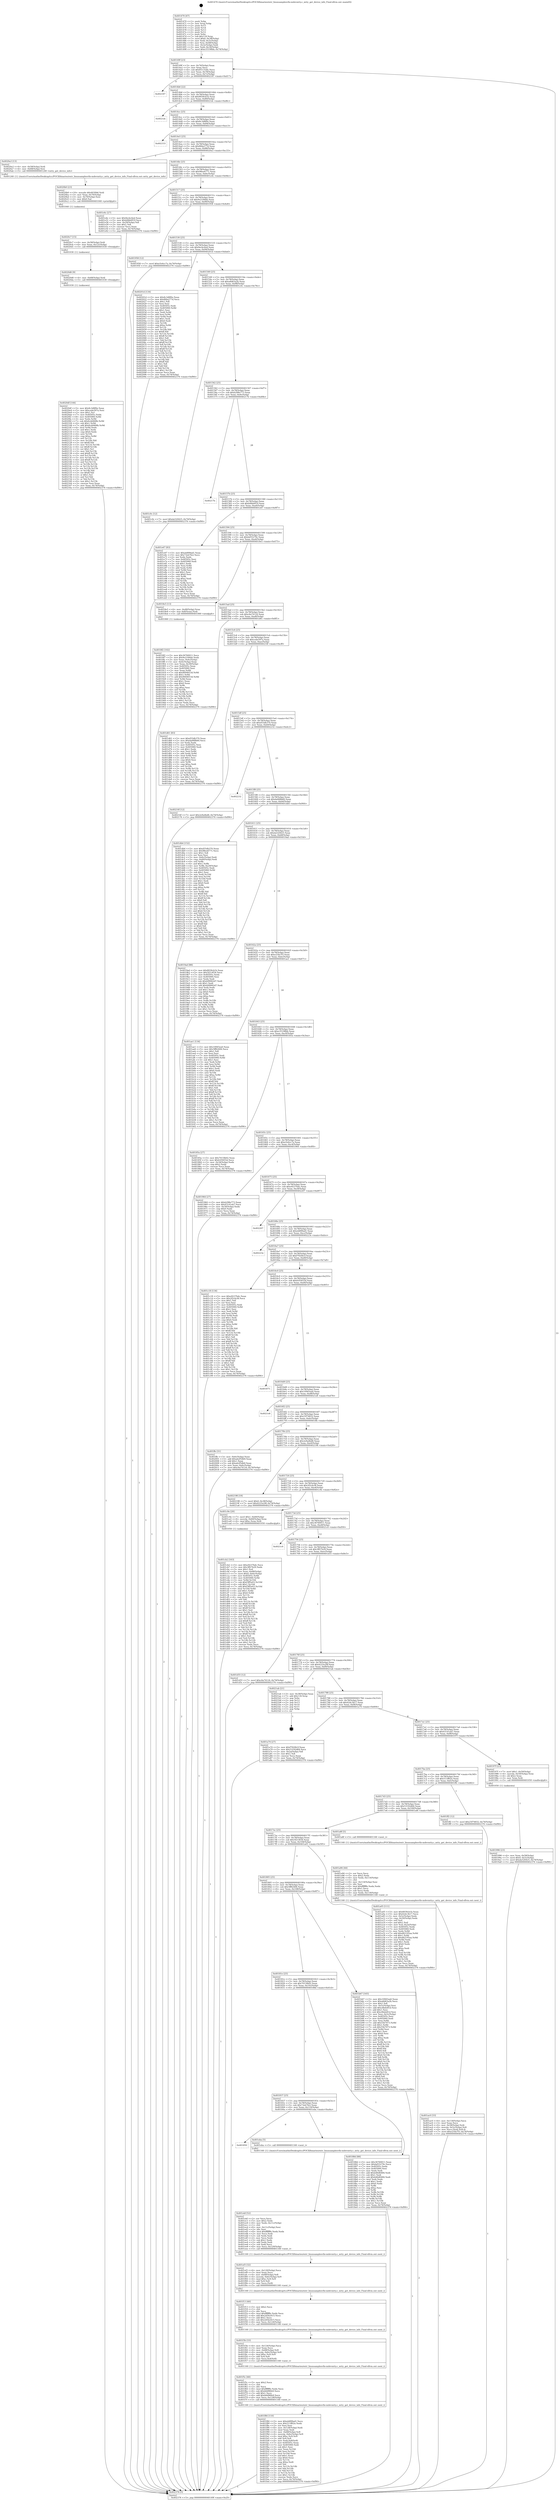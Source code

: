 digraph "0x401470" {
  label = "0x401470 (/mnt/c/Users/mathe/Desktop/tcc/POCII/binaries/extr_linuxsamplesvfio-mdevmtty.c_mtty_get_device_info_Final-ollvm.out::main(0))"
  labelloc = "t"
  node[shape=record]

  Entry [label="",width=0.3,height=0.3,shape=circle,fillcolor=black,style=filled]
  "0x40149f" [label="{
     0x40149f [23]\l
     | [instrs]\l
     &nbsp;&nbsp;0x40149f \<+3\>: mov -0x74(%rbp),%eax\l
     &nbsp;&nbsp;0x4014a2 \<+2\>: mov %eax,%ecx\l
     &nbsp;&nbsp;0x4014a4 \<+6\>: sub $0x85131fdc,%ecx\l
     &nbsp;&nbsp;0x4014aa \<+3\>: mov %eax,-0x78(%rbp)\l
     &nbsp;&nbsp;0x4014ad \<+3\>: mov %ecx,-0x7c(%rbp)\l
     &nbsp;&nbsp;0x4014b0 \<+6\>: je 0000000000402187 \<main+0xd17\>\l
  }"]
  "0x402187" [label="{
     0x402187\l
  }", style=dashed]
  "0x4014b6" [label="{
     0x4014b6 [22]\l
     | [instrs]\l
     &nbsp;&nbsp;0x4014b6 \<+5\>: jmp 00000000004014bb \<main+0x4b\>\l
     &nbsp;&nbsp;0x4014bb \<+3\>: mov -0x78(%rbp),%eax\l
     &nbsp;&nbsp;0x4014be \<+5\>: sub $0x8939cb1b,%eax\l
     &nbsp;&nbsp;0x4014c3 \<+3\>: mov %eax,-0x80(%rbp)\l
     &nbsp;&nbsp;0x4014c6 \<+6\>: je 00000000004021dc \<main+0xd6c\>\l
  }"]
  Exit [label="",width=0.3,height=0.3,shape=circle,fillcolor=black,style=filled,peripheries=2]
  "0x4021dc" [label="{
     0x4021dc\l
  }", style=dashed]
  "0x4014cc" [label="{
     0x4014cc [25]\l
     | [instrs]\l
     &nbsp;&nbsp;0x4014cc \<+5\>: jmp 00000000004014d1 \<main+0x61\>\l
     &nbsp;&nbsp;0x4014d1 \<+3\>: mov -0x78(%rbp),%eax\l
     &nbsp;&nbsp;0x4014d4 \<+5\>: sub $0x8c3d8f0e,%eax\l
     &nbsp;&nbsp;0x4014d9 \<+6\>: mov %eax,-0x84(%rbp)\l
     &nbsp;&nbsp;0x4014df \<+6\>: je 0000000000402333 \<main+0xec3\>\l
  }"]
  "0x4020df" [label="{
     0x4020df [144]\l
     | [instrs]\l
     &nbsp;&nbsp;0x4020df \<+5\>: mov $0x8c3d8f0e,%eax\l
     &nbsp;&nbsp;0x4020e4 \<+5\>: mov $0xcede597a,%esi\l
     &nbsp;&nbsp;0x4020e9 \<+2\>: mov $0x1,%cl\l
     &nbsp;&nbsp;0x4020eb \<+7\>: mov 0x40505c,%edx\l
     &nbsp;&nbsp;0x4020f2 \<+8\>: mov 0x405060,%r8d\l
     &nbsp;&nbsp;0x4020fa \<+3\>: mov %edx,%r9d\l
     &nbsp;&nbsp;0x4020fd \<+7\>: sub $0x6cdd468b,%r9d\l
     &nbsp;&nbsp;0x402104 \<+4\>: sub $0x1,%r9d\l
     &nbsp;&nbsp;0x402108 \<+7\>: add $0x6cdd468b,%r9d\l
     &nbsp;&nbsp;0x40210f \<+4\>: imul %r9d,%edx\l
     &nbsp;&nbsp;0x402113 \<+3\>: and $0x1,%edx\l
     &nbsp;&nbsp;0x402116 \<+3\>: cmp $0x0,%edx\l
     &nbsp;&nbsp;0x402119 \<+4\>: sete %r10b\l
     &nbsp;&nbsp;0x40211d \<+4\>: cmp $0xa,%r8d\l
     &nbsp;&nbsp;0x402121 \<+4\>: setl %r11b\l
     &nbsp;&nbsp;0x402125 \<+3\>: mov %r10b,%bl\l
     &nbsp;&nbsp;0x402128 \<+3\>: xor $0xff,%bl\l
     &nbsp;&nbsp;0x40212b \<+3\>: mov %r11b,%r14b\l
     &nbsp;&nbsp;0x40212e \<+4\>: xor $0xff,%r14b\l
     &nbsp;&nbsp;0x402132 \<+3\>: xor $0x1,%cl\l
     &nbsp;&nbsp;0x402135 \<+3\>: mov %bl,%r15b\l
     &nbsp;&nbsp;0x402138 \<+4\>: and $0xff,%r15b\l
     &nbsp;&nbsp;0x40213c \<+3\>: and %cl,%r10b\l
     &nbsp;&nbsp;0x40213f \<+3\>: mov %r14b,%r12b\l
     &nbsp;&nbsp;0x402142 \<+4\>: and $0xff,%r12b\l
     &nbsp;&nbsp;0x402146 \<+3\>: and %cl,%r11b\l
     &nbsp;&nbsp;0x402149 \<+3\>: or %r10b,%r15b\l
     &nbsp;&nbsp;0x40214c \<+3\>: or %r11b,%r12b\l
     &nbsp;&nbsp;0x40214f \<+3\>: xor %r12b,%r15b\l
     &nbsp;&nbsp;0x402152 \<+3\>: or %r14b,%bl\l
     &nbsp;&nbsp;0x402155 \<+3\>: xor $0xff,%bl\l
     &nbsp;&nbsp;0x402158 \<+3\>: or $0x1,%cl\l
     &nbsp;&nbsp;0x40215b \<+2\>: and %cl,%bl\l
     &nbsp;&nbsp;0x40215d \<+3\>: or %bl,%r15b\l
     &nbsp;&nbsp;0x402160 \<+4\>: test $0x1,%r15b\l
     &nbsp;&nbsp;0x402164 \<+3\>: cmovne %esi,%eax\l
     &nbsp;&nbsp;0x402167 \<+3\>: mov %eax,-0x74(%rbp)\l
     &nbsp;&nbsp;0x40216a \<+5\>: jmp 0000000000402376 \<main+0xf06\>\l
  }"]
  "0x402333" [label="{
     0x402333\l
  }", style=dashed]
  "0x4014e5" [label="{
     0x4014e5 [25]\l
     | [instrs]\l
     &nbsp;&nbsp;0x4014e5 \<+5\>: jmp 00000000004014ea \<main+0x7a\>\l
     &nbsp;&nbsp;0x4014ea \<+3\>: mov -0x78(%rbp),%eax\l
     &nbsp;&nbsp;0x4014ed \<+5\>: sub $0x8fda277d,%eax\l
     &nbsp;&nbsp;0x4014f2 \<+6\>: mov %eax,-0x88(%rbp)\l
     &nbsp;&nbsp;0x4014f8 \<+6\>: je 00000000004020a3 \<main+0xc33\>\l
  }"]
  "0x4020d6" [label="{
     0x4020d6 [9]\l
     | [instrs]\l
     &nbsp;&nbsp;0x4020d6 \<+4\>: mov -0x68(%rbp),%rdi\l
     &nbsp;&nbsp;0x4020da \<+5\>: call 0000000000401030 \<free@plt\>\l
     | [calls]\l
     &nbsp;&nbsp;0x401030 \{1\} (unknown)\l
  }"]
  "0x4020a3" [label="{
     0x4020a3 [13]\l
     | [instrs]\l
     &nbsp;&nbsp;0x4020a3 \<+4\>: mov -0x58(%rbp),%rdi\l
     &nbsp;&nbsp;0x4020a7 \<+4\>: mov -0x68(%rbp),%rsi\l
     &nbsp;&nbsp;0x4020ab \<+5\>: call 0000000000401240 \<mtty_get_device_info\>\l
     | [calls]\l
     &nbsp;&nbsp;0x401240 \{1\} (/mnt/c/Users/mathe/Desktop/tcc/POCII/binaries/extr_linuxsamplesvfio-mdevmtty.c_mtty_get_device_info_Final-ollvm.out::mtty_get_device_info)\l
  }"]
  "0x4014fe" [label="{
     0x4014fe [25]\l
     | [instrs]\l
     &nbsp;&nbsp;0x4014fe \<+5\>: jmp 0000000000401503 \<main+0x93\>\l
     &nbsp;&nbsp;0x401503 \<+3\>: mov -0x78(%rbp),%eax\l
     &nbsp;&nbsp;0x401506 \<+5\>: sub $0x98ee6771,%eax\l
     &nbsp;&nbsp;0x40150b \<+6\>: mov %eax,-0x8c(%rbp)\l
     &nbsp;&nbsp;0x401511 \<+6\>: je 0000000000401e4c \<main+0x9dc\>\l
  }"]
  "0x4020c7" [label="{
     0x4020c7 [15]\l
     | [instrs]\l
     &nbsp;&nbsp;0x4020c7 \<+4\>: mov -0x58(%rbp),%rdi\l
     &nbsp;&nbsp;0x4020cb \<+6\>: mov %eax,-0x12c(%rbp)\l
     &nbsp;&nbsp;0x4020d1 \<+5\>: call 0000000000401030 \<free@plt\>\l
     | [calls]\l
     &nbsp;&nbsp;0x401030 \{1\} (unknown)\l
  }"]
  "0x401e4c" [label="{
     0x401e4c [27]\l
     | [instrs]\l
     &nbsp;&nbsp;0x401e4c \<+5\>: mov $0x9ecbc4ed,%eax\l
     &nbsp;&nbsp;0x401e51 \<+5\>: mov $0xb9bb0f19,%ecx\l
     &nbsp;&nbsp;0x401e56 \<+3\>: mov -0x29(%rbp),%dl\l
     &nbsp;&nbsp;0x401e59 \<+3\>: test $0x1,%dl\l
     &nbsp;&nbsp;0x401e5c \<+3\>: cmovne %ecx,%eax\l
     &nbsp;&nbsp;0x401e5f \<+3\>: mov %eax,-0x74(%rbp)\l
     &nbsp;&nbsp;0x401e62 \<+5\>: jmp 0000000000402376 \<main+0xf06\>\l
  }"]
  "0x401517" [label="{
     0x401517 [25]\l
     | [instrs]\l
     &nbsp;&nbsp;0x401517 \<+5\>: jmp 000000000040151c \<main+0xac\>\l
     &nbsp;&nbsp;0x40151c \<+3\>: mov -0x78(%rbp),%eax\l
     &nbsp;&nbsp;0x40151f \<+5\>: sub $0x9e2184bb,%eax\l
     &nbsp;&nbsp;0x401524 \<+6\>: mov %eax,-0x90(%rbp)\l
     &nbsp;&nbsp;0x40152a \<+6\>: je 0000000000401958 \<main+0x4e8\>\l
  }"]
  "0x4020b0" [label="{
     0x4020b0 [23]\l
     | [instrs]\l
     &nbsp;&nbsp;0x4020b0 \<+10\>: movabs $0x4030b6,%rdi\l
     &nbsp;&nbsp;0x4020ba \<+3\>: mov %eax,-0x70(%rbp)\l
     &nbsp;&nbsp;0x4020bd \<+3\>: mov -0x70(%rbp),%esi\l
     &nbsp;&nbsp;0x4020c0 \<+2\>: mov $0x0,%al\l
     &nbsp;&nbsp;0x4020c2 \<+5\>: call 0000000000401040 \<printf@plt\>\l
     | [calls]\l
     &nbsp;&nbsp;0x401040 \{1\} (unknown)\l
  }"]
  "0x401958" [label="{
     0x401958 [12]\l
     | [instrs]\l
     &nbsp;&nbsp;0x401958 \<+7\>: movl $0xe5e4cc7a,-0x74(%rbp)\l
     &nbsp;&nbsp;0x40195f \<+5\>: jmp 0000000000402376 \<main+0xf06\>\l
  }"]
  "0x401530" [label="{
     0x401530 [25]\l
     | [instrs]\l
     &nbsp;&nbsp;0x401530 \<+5\>: jmp 0000000000401535 \<main+0xc5\>\l
     &nbsp;&nbsp;0x401535 \<+3\>: mov -0x78(%rbp),%eax\l
     &nbsp;&nbsp;0x401538 \<+5\>: sub $0x9ecbc4ed,%eax\l
     &nbsp;&nbsp;0x40153d \<+6\>: mov %eax,-0x94(%rbp)\l
     &nbsp;&nbsp;0x401543 \<+6\>: je 000000000040201d \<main+0xbad\>\l
  }"]
  "0x401f84" [label="{
     0x401f84 [110]\l
     | [instrs]\l
     &nbsp;&nbsp;0x401f84 \<+5\>: mov $0xeb899ad1,%ecx\l
     &nbsp;&nbsp;0x401f89 \<+5\>: mov $0x511ff02e,%edx\l
     &nbsp;&nbsp;0x401f8e \<+2\>: xor %esi,%esi\l
     &nbsp;&nbsp;0x401f90 \<+6\>: mov -0x128(%rbp),%edi\l
     &nbsp;&nbsp;0x401f96 \<+3\>: imul %eax,%edi\l
     &nbsp;&nbsp;0x401f99 \<+4\>: mov -0x68(%rbp),%r8\l
     &nbsp;&nbsp;0x401f9d \<+4\>: movslq -0x6c(%rbp),%r9\l
     &nbsp;&nbsp;0x401fa1 \<+4\>: imul $0xc,%r9,%r9\l
     &nbsp;&nbsp;0x401fa5 \<+3\>: add %r9,%r8\l
     &nbsp;&nbsp;0x401fa8 \<+4\>: mov %edi,0x8(%r8)\l
     &nbsp;&nbsp;0x401fac \<+7\>: mov 0x40505c,%eax\l
     &nbsp;&nbsp;0x401fb3 \<+7\>: mov 0x405060,%edi\l
     &nbsp;&nbsp;0x401fba \<+3\>: sub $0x1,%esi\l
     &nbsp;&nbsp;0x401fbd \<+3\>: mov %eax,%r10d\l
     &nbsp;&nbsp;0x401fc0 \<+3\>: add %esi,%r10d\l
     &nbsp;&nbsp;0x401fc3 \<+4\>: imul %r10d,%eax\l
     &nbsp;&nbsp;0x401fc7 \<+3\>: and $0x1,%eax\l
     &nbsp;&nbsp;0x401fca \<+3\>: cmp $0x0,%eax\l
     &nbsp;&nbsp;0x401fcd \<+4\>: sete %r11b\l
     &nbsp;&nbsp;0x401fd1 \<+3\>: cmp $0xa,%edi\l
     &nbsp;&nbsp;0x401fd4 \<+3\>: setl %bl\l
     &nbsp;&nbsp;0x401fd7 \<+3\>: mov %r11b,%r14b\l
     &nbsp;&nbsp;0x401fda \<+3\>: and %bl,%r14b\l
     &nbsp;&nbsp;0x401fdd \<+3\>: xor %bl,%r11b\l
     &nbsp;&nbsp;0x401fe0 \<+3\>: or %r11b,%r14b\l
     &nbsp;&nbsp;0x401fe3 \<+4\>: test $0x1,%r14b\l
     &nbsp;&nbsp;0x401fe7 \<+3\>: cmovne %edx,%ecx\l
     &nbsp;&nbsp;0x401fea \<+3\>: mov %ecx,-0x74(%rbp)\l
     &nbsp;&nbsp;0x401fed \<+5\>: jmp 0000000000402376 \<main+0xf06\>\l
  }"]
  "0x40201d" [label="{
     0x40201d [134]\l
     | [instrs]\l
     &nbsp;&nbsp;0x40201d \<+5\>: mov $0x8c3d8f0e,%eax\l
     &nbsp;&nbsp;0x402022 \<+5\>: mov $0x8fda277d,%ecx\l
     &nbsp;&nbsp;0x402027 \<+2\>: mov $0x1,%dl\l
     &nbsp;&nbsp;0x402029 \<+2\>: xor %esi,%esi\l
     &nbsp;&nbsp;0x40202b \<+7\>: mov 0x40505c,%edi\l
     &nbsp;&nbsp;0x402032 \<+8\>: mov 0x405060,%r8d\l
     &nbsp;&nbsp;0x40203a \<+3\>: sub $0x1,%esi\l
     &nbsp;&nbsp;0x40203d \<+3\>: mov %edi,%r9d\l
     &nbsp;&nbsp;0x402040 \<+3\>: add %esi,%r9d\l
     &nbsp;&nbsp;0x402043 \<+4\>: imul %r9d,%edi\l
     &nbsp;&nbsp;0x402047 \<+3\>: and $0x1,%edi\l
     &nbsp;&nbsp;0x40204a \<+3\>: cmp $0x0,%edi\l
     &nbsp;&nbsp;0x40204d \<+4\>: sete %r10b\l
     &nbsp;&nbsp;0x402051 \<+4\>: cmp $0xa,%r8d\l
     &nbsp;&nbsp;0x402055 \<+4\>: setl %r11b\l
     &nbsp;&nbsp;0x402059 \<+3\>: mov %r10b,%bl\l
     &nbsp;&nbsp;0x40205c \<+3\>: xor $0xff,%bl\l
     &nbsp;&nbsp;0x40205f \<+3\>: mov %r11b,%r14b\l
     &nbsp;&nbsp;0x402062 \<+4\>: xor $0xff,%r14b\l
     &nbsp;&nbsp;0x402066 \<+3\>: xor $0x1,%dl\l
     &nbsp;&nbsp;0x402069 \<+3\>: mov %bl,%r15b\l
     &nbsp;&nbsp;0x40206c \<+4\>: and $0xff,%r15b\l
     &nbsp;&nbsp;0x402070 \<+3\>: and %dl,%r10b\l
     &nbsp;&nbsp;0x402073 \<+3\>: mov %r14b,%r12b\l
     &nbsp;&nbsp;0x402076 \<+4\>: and $0xff,%r12b\l
     &nbsp;&nbsp;0x40207a \<+3\>: and %dl,%r11b\l
     &nbsp;&nbsp;0x40207d \<+3\>: or %r10b,%r15b\l
     &nbsp;&nbsp;0x402080 \<+3\>: or %r11b,%r12b\l
     &nbsp;&nbsp;0x402083 \<+3\>: xor %r12b,%r15b\l
     &nbsp;&nbsp;0x402086 \<+3\>: or %r14b,%bl\l
     &nbsp;&nbsp;0x402089 \<+3\>: xor $0xff,%bl\l
     &nbsp;&nbsp;0x40208c \<+3\>: or $0x1,%dl\l
     &nbsp;&nbsp;0x40208f \<+2\>: and %dl,%bl\l
     &nbsp;&nbsp;0x402091 \<+3\>: or %bl,%r15b\l
     &nbsp;&nbsp;0x402094 \<+4\>: test $0x1,%r15b\l
     &nbsp;&nbsp;0x402098 \<+3\>: cmovne %ecx,%eax\l
     &nbsp;&nbsp;0x40209b \<+3\>: mov %eax,-0x74(%rbp)\l
     &nbsp;&nbsp;0x40209e \<+5\>: jmp 0000000000402376 \<main+0xf06\>\l
  }"]
  "0x401549" [label="{
     0x401549 [25]\l
     | [instrs]\l
     &nbsp;&nbsp;0x401549 \<+5\>: jmp 000000000040154e \<main+0xde\>\l
     &nbsp;&nbsp;0x40154e \<+3\>: mov -0x78(%rbp),%eax\l
     &nbsp;&nbsp;0x401551 \<+5\>: sub $0xa8d63a2b,%eax\l
     &nbsp;&nbsp;0x401556 \<+6\>: mov %eax,-0x98(%rbp)\l
     &nbsp;&nbsp;0x40155c \<+6\>: je 0000000000401c0c \<main+0x79c\>\l
  }"]
  "0x401f5c" [label="{
     0x401f5c [40]\l
     | [instrs]\l
     &nbsp;&nbsp;0x401f5c \<+5\>: mov $0x2,%ecx\l
     &nbsp;&nbsp;0x401f61 \<+1\>: cltd\l
     &nbsp;&nbsp;0x401f62 \<+2\>: idiv %ecx\l
     &nbsp;&nbsp;0x401f64 \<+6\>: imul $0xfffffffe,%edx,%ecx\l
     &nbsp;&nbsp;0x401f6a \<+6\>: sub $0xb6d96fe9,%ecx\l
     &nbsp;&nbsp;0x401f70 \<+3\>: add $0x1,%ecx\l
     &nbsp;&nbsp;0x401f73 \<+6\>: add $0xb6d96fe9,%ecx\l
     &nbsp;&nbsp;0x401f79 \<+6\>: mov %ecx,-0x128(%rbp)\l
     &nbsp;&nbsp;0x401f7f \<+5\>: call 0000000000401160 \<next_i\>\l
     | [calls]\l
     &nbsp;&nbsp;0x401160 \{1\} (/mnt/c/Users/mathe/Desktop/tcc/POCII/binaries/extr_linuxsamplesvfio-mdevmtty.c_mtty_get_device_info_Final-ollvm.out::next_i)\l
  }"]
  "0x401c0c" [label="{
     0x401c0c [12]\l
     | [instrs]\l
     &nbsp;&nbsp;0x401c0c \<+7\>: movl $0xda520425,-0x74(%rbp)\l
     &nbsp;&nbsp;0x401c13 \<+5\>: jmp 0000000000402376 \<main+0xf06\>\l
  }"]
  "0x401562" [label="{
     0x401562 [25]\l
     | [instrs]\l
     &nbsp;&nbsp;0x401562 \<+5\>: jmp 0000000000401567 \<main+0xf7\>\l
     &nbsp;&nbsp;0x401567 \<+3\>: mov -0x78(%rbp),%eax\l
     &nbsp;&nbsp;0x40156a \<+5\>: sub $0xb298e773,%eax\l
     &nbsp;&nbsp;0x40156f \<+6\>: mov %eax,-0x9c(%rbp)\l
     &nbsp;&nbsp;0x401575 \<+6\>: je 000000000040217b \<main+0xd0b\>\l
  }"]
  "0x401f3b" [label="{
     0x401f3b [33]\l
     | [instrs]\l
     &nbsp;&nbsp;0x401f3b \<+6\>: mov -0x124(%rbp),%ecx\l
     &nbsp;&nbsp;0x401f41 \<+3\>: imul %eax,%ecx\l
     &nbsp;&nbsp;0x401f44 \<+4\>: mov -0x68(%rbp),%r8\l
     &nbsp;&nbsp;0x401f48 \<+4\>: movslq -0x6c(%rbp),%r9\l
     &nbsp;&nbsp;0x401f4c \<+4\>: imul $0xc,%r9,%r9\l
     &nbsp;&nbsp;0x401f50 \<+3\>: add %r9,%r8\l
     &nbsp;&nbsp;0x401f53 \<+4\>: mov %ecx,0x4(%r8)\l
     &nbsp;&nbsp;0x401f57 \<+5\>: call 0000000000401160 \<next_i\>\l
     | [calls]\l
     &nbsp;&nbsp;0x401160 \{1\} (/mnt/c/Users/mathe/Desktop/tcc/POCII/binaries/extr_linuxsamplesvfio-mdevmtty.c_mtty_get_device_info_Final-ollvm.out::next_i)\l
  }"]
  "0x40217b" [label="{
     0x40217b\l
  }", style=dashed]
  "0x40157b" [label="{
     0x40157b [25]\l
     | [instrs]\l
     &nbsp;&nbsp;0x40157b \<+5\>: jmp 0000000000401580 \<main+0x110\>\l
     &nbsp;&nbsp;0x401580 \<+3\>: mov -0x78(%rbp),%eax\l
     &nbsp;&nbsp;0x401583 \<+5\>: sub $0xb9bb0f19,%eax\l
     &nbsp;&nbsp;0x401588 \<+6\>: mov %eax,-0xa0(%rbp)\l
     &nbsp;&nbsp;0x40158e \<+6\>: je 0000000000401e67 \<main+0x9f7\>\l
  }"]
  "0x401f13" [label="{
     0x401f13 [40]\l
     | [instrs]\l
     &nbsp;&nbsp;0x401f13 \<+5\>: mov $0x2,%ecx\l
     &nbsp;&nbsp;0x401f18 \<+1\>: cltd\l
     &nbsp;&nbsp;0x401f19 \<+2\>: idiv %ecx\l
     &nbsp;&nbsp;0x401f1b \<+6\>: imul $0xfffffffe,%edx,%ecx\l
     &nbsp;&nbsp;0x401f21 \<+6\>: add $0x2d5b2415,%ecx\l
     &nbsp;&nbsp;0x401f27 \<+3\>: add $0x1,%ecx\l
     &nbsp;&nbsp;0x401f2a \<+6\>: sub $0x2d5b2415,%ecx\l
     &nbsp;&nbsp;0x401f30 \<+6\>: mov %ecx,-0x124(%rbp)\l
     &nbsp;&nbsp;0x401f36 \<+5\>: call 0000000000401160 \<next_i\>\l
     | [calls]\l
     &nbsp;&nbsp;0x401160 \{1\} (/mnt/c/Users/mathe/Desktop/tcc/POCII/binaries/extr_linuxsamplesvfio-mdevmtty.c_mtty_get_device_info_Final-ollvm.out::next_i)\l
  }"]
  "0x401e67" [label="{
     0x401e67 [83]\l
     | [instrs]\l
     &nbsp;&nbsp;0x401e67 \<+5\>: mov $0xeb899ad1,%eax\l
     &nbsp;&nbsp;0x401e6c \<+5\>: mov $0x73eb7fe2,%ecx\l
     &nbsp;&nbsp;0x401e71 \<+2\>: xor %edx,%edx\l
     &nbsp;&nbsp;0x401e73 \<+7\>: mov 0x40505c,%esi\l
     &nbsp;&nbsp;0x401e7a \<+7\>: mov 0x405060,%edi\l
     &nbsp;&nbsp;0x401e81 \<+3\>: sub $0x1,%edx\l
     &nbsp;&nbsp;0x401e84 \<+3\>: mov %esi,%r8d\l
     &nbsp;&nbsp;0x401e87 \<+3\>: add %edx,%r8d\l
     &nbsp;&nbsp;0x401e8a \<+4\>: imul %r8d,%esi\l
     &nbsp;&nbsp;0x401e8e \<+3\>: and $0x1,%esi\l
     &nbsp;&nbsp;0x401e91 \<+3\>: cmp $0x0,%esi\l
     &nbsp;&nbsp;0x401e94 \<+4\>: sete %r9b\l
     &nbsp;&nbsp;0x401e98 \<+3\>: cmp $0xa,%edi\l
     &nbsp;&nbsp;0x401e9b \<+4\>: setl %r10b\l
     &nbsp;&nbsp;0x401e9f \<+3\>: mov %r9b,%r11b\l
     &nbsp;&nbsp;0x401ea2 \<+3\>: and %r10b,%r11b\l
     &nbsp;&nbsp;0x401ea5 \<+3\>: xor %r10b,%r9b\l
     &nbsp;&nbsp;0x401ea8 \<+3\>: or %r9b,%r11b\l
     &nbsp;&nbsp;0x401eab \<+4\>: test $0x1,%r11b\l
     &nbsp;&nbsp;0x401eaf \<+3\>: cmovne %ecx,%eax\l
     &nbsp;&nbsp;0x401eb2 \<+3\>: mov %eax,-0x74(%rbp)\l
     &nbsp;&nbsp;0x401eb5 \<+5\>: jmp 0000000000402376 \<main+0xf06\>\l
  }"]
  "0x401594" [label="{
     0x401594 [25]\l
     | [instrs]\l
     &nbsp;&nbsp;0x401594 \<+5\>: jmp 0000000000401599 \<main+0x129\>\l
     &nbsp;&nbsp;0x401599 \<+3\>: mov -0x78(%rbp),%eax\l
     &nbsp;&nbsp;0x40159c \<+5\>: sub $0xbd55279c,%eax\l
     &nbsp;&nbsp;0x4015a1 \<+6\>: mov %eax,-0xa4(%rbp)\l
     &nbsp;&nbsp;0x4015a7 \<+6\>: je 00000000004018e5 \<main+0x475\>\l
  }"]
  "0x401ef3" [label="{
     0x401ef3 [32]\l
     | [instrs]\l
     &nbsp;&nbsp;0x401ef3 \<+6\>: mov -0x120(%rbp),%ecx\l
     &nbsp;&nbsp;0x401ef9 \<+3\>: imul %eax,%ecx\l
     &nbsp;&nbsp;0x401efc \<+4\>: mov -0x68(%rbp),%r8\l
     &nbsp;&nbsp;0x401f00 \<+4\>: movslq -0x6c(%rbp),%r9\l
     &nbsp;&nbsp;0x401f04 \<+4\>: imul $0xc,%r9,%r9\l
     &nbsp;&nbsp;0x401f08 \<+3\>: add %r9,%r8\l
     &nbsp;&nbsp;0x401f0b \<+3\>: mov %ecx,(%r8)\l
     &nbsp;&nbsp;0x401f0e \<+5\>: call 0000000000401160 \<next_i\>\l
     | [calls]\l
     &nbsp;&nbsp;0x401160 \{1\} (/mnt/c/Users/mathe/Desktop/tcc/POCII/binaries/extr_linuxsamplesvfio-mdevmtty.c_mtty_get_device_info_Final-ollvm.out::next_i)\l
  }"]
  "0x4018e5" [label="{
     0x4018e5 [13]\l
     | [instrs]\l
     &nbsp;&nbsp;0x4018e5 \<+4\>: mov -0x48(%rbp),%rax\l
     &nbsp;&nbsp;0x4018e9 \<+4\>: mov 0x8(%rax),%rdi\l
     &nbsp;&nbsp;0x4018ed \<+5\>: call 0000000000401060 \<atoi@plt\>\l
     | [calls]\l
     &nbsp;&nbsp;0x401060 \{1\} (unknown)\l
  }"]
  "0x4015ad" [label="{
     0x4015ad [25]\l
     | [instrs]\l
     &nbsp;&nbsp;0x4015ad \<+5\>: jmp 00000000004015b2 \<main+0x142\>\l
     &nbsp;&nbsp;0x4015b2 \<+3\>: mov -0x78(%rbp),%eax\l
     &nbsp;&nbsp;0x4015b5 \<+5\>: sub $0xc6a74124,%eax\l
     &nbsp;&nbsp;0x4015ba \<+6\>: mov %eax,-0xa8(%rbp)\l
     &nbsp;&nbsp;0x4015c0 \<+6\>: je 0000000000401d61 \<main+0x8f1\>\l
  }"]
  "0x401ebf" [label="{
     0x401ebf [52]\l
     | [instrs]\l
     &nbsp;&nbsp;0x401ebf \<+2\>: xor %ecx,%ecx\l
     &nbsp;&nbsp;0x401ec1 \<+5\>: mov $0x2,%edx\l
     &nbsp;&nbsp;0x401ec6 \<+6\>: mov %edx,-0x11c(%rbp)\l
     &nbsp;&nbsp;0x401ecc \<+1\>: cltd\l
     &nbsp;&nbsp;0x401ecd \<+6\>: mov -0x11c(%rbp),%esi\l
     &nbsp;&nbsp;0x401ed3 \<+2\>: idiv %esi\l
     &nbsp;&nbsp;0x401ed5 \<+6\>: imul $0xfffffffe,%edx,%edx\l
     &nbsp;&nbsp;0x401edb \<+2\>: mov %ecx,%edi\l
     &nbsp;&nbsp;0x401edd \<+2\>: sub %edx,%edi\l
     &nbsp;&nbsp;0x401edf \<+2\>: mov %ecx,%edx\l
     &nbsp;&nbsp;0x401ee1 \<+3\>: sub $0x1,%edx\l
     &nbsp;&nbsp;0x401ee4 \<+2\>: add %edx,%edi\l
     &nbsp;&nbsp;0x401ee6 \<+2\>: sub %edi,%ecx\l
     &nbsp;&nbsp;0x401ee8 \<+6\>: mov %ecx,-0x120(%rbp)\l
     &nbsp;&nbsp;0x401eee \<+5\>: call 0000000000401160 \<next_i\>\l
     | [calls]\l
     &nbsp;&nbsp;0x401160 \{1\} (/mnt/c/Users/mathe/Desktop/tcc/POCII/binaries/extr_linuxsamplesvfio-mdevmtty.c_mtty_get_device_info_Final-ollvm.out::next_i)\l
  }"]
  "0x401d61" [label="{
     0x401d61 [83]\l
     | [instrs]\l
     &nbsp;&nbsp;0x401d61 \<+5\>: mov $0xd55db370,%eax\l
     &nbsp;&nbsp;0x401d66 \<+5\>: mov $0xda068b60,%ecx\l
     &nbsp;&nbsp;0x401d6b \<+2\>: xor %edx,%edx\l
     &nbsp;&nbsp;0x401d6d \<+7\>: mov 0x40505c,%esi\l
     &nbsp;&nbsp;0x401d74 \<+7\>: mov 0x405060,%edi\l
     &nbsp;&nbsp;0x401d7b \<+3\>: sub $0x1,%edx\l
     &nbsp;&nbsp;0x401d7e \<+3\>: mov %esi,%r8d\l
     &nbsp;&nbsp;0x401d81 \<+3\>: add %edx,%r8d\l
     &nbsp;&nbsp;0x401d84 \<+4\>: imul %r8d,%esi\l
     &nbsp;&nbsp;0x401d88 \<+3\>: and $0x1,%esi\l
     &nbsp;&nbsp;0x401d8b \<+3\>: cmp $0x0,%esi\l
     &nbsp;&nbsp;0x401d8e \<+4\>: sete %r9b\l
     &nbsp;&nbsp;0x401d92 \<+3\>: cmp $0xa,%edi\l
     &nbsp;&nbsp;0x401d95 \<+4\>: setl %r10b\l
     &nbsp;&nbsp;0x401d99 \<+3\>: mov %r9b,%r11b\l
     &nbsp;&nbsp;0x401d9c \<+3\>: and %r10b,%r11b\l
     &nbsp;&nbsp;0x401d9f \<+3\>: xor %r10b,%r9b\l
     &nbsp;&nbsp;0x401da2 \<+3\>: or %r9b,%r11b\l
     &nbsp;&nbsp;0x401da5 \<+4\>: test $0x1,%r11b\l
     &nbsp;&nbsp;0x401da9 \<+3\>: cmovne %ecx,%eax\l
     &nbsp;&nbsp;0x401dac \<+3\>: mov %eax,-0x74(%rbp)\l
     &nbsp;&nbsp;0x401daf \<+5\>: jmp 0000000000402376 \<main+0xf06\>\l
  }"]
  "0x4015c6" [label="{
     0x4015c6 [25]\l
     | [instrs]\l
     &nbsp;&nbsp;0x4015c6 \<+5\>: jmp 00000000004015cb \<main+0x15b\>\l
     &nbsp;&nbsp;0x4015cb \<+3\>: mov -0x78(%rbp),%eax\l
     &nbsp;&nbsp;0x4015ce \<+5\>: sub $0xcede597a,%eax\l
     &nbsp;&nbsp;0x4015d3 \<+6\>: mov %eax,-0xac(%rbp)\l
     &nbsp;&nbsp;0x4015d9 \<+6\>: je 000000000040216f \<main+0xcff\>\l
  }"]
  "0x401850" [label="{
     0x401850\l
  }", style=dashed]
  "0x40216f" [label="{
     0x40216f [12]\l
     | [instrs]\l
     &nbsp;&nbsp;0x40216f \<+7\>: movl $0x2e9a4bd6,-0x74(%rbp)\l
     &nbsp;&nbsp;0x402176 \<+5\>: jmp 0000000000402376 \<main+0xf06\>\l
  }"]
  "0x4015df" [label="{
     0x4015df [25]\l
     | [instrs]\l
     &nbsp;&nbsp;0x4015df \<+5\>: jmp 00000000004015e4 \<main+0x174\>\l
     &nbsp;&nbsp;0x4015e4 \<+3\>: mov -0x78(%rbp),%eax\l
     &nbsp;&nbsp;0x4015e7 \<+5\>: sub $0xd55db370,%eax\l
     &nbsp;&nbsp;0x4015ec \<+6\>: mov %eax,-0xb0(%rbp)\l
     &nbsp;&nbsp;0x4015f2 \<+6\>: je 0000000000402232 \<main+0xdc2\>\l
  }"]
  "0x401eba" [label="{
     0x401eba [5]\l
     | [instrs]\l
     &nbsp;&nbsp;0x401eba \<+5\>: call 0000000000401160 \<next_i\>\l
     | [calls]\l
     &nbsp;&nbsp;0x401160 \{1\} (/mnt/c/Users/mathe/Desktop/tcc/POCII/binaries/extr_linuxsamplesvfio-mdevmtty.c_mtty_get_device_info_Final-ollvm.out::next_i)\l
  }"]
  "0x402232" [label="{
     0x402232\l
  }", style=dashed]
  "0x4015f8" [label="{
     0x4015f8 [25]\l
     | [instrs]\l
     &nbsp;&nbsp;0x4015f8 \<+5\>: jmp 00000000004015fd \<main+0x18d\>\l
     &nbsp;&nbsp;0x4015fd \<+3\>: mov -0x78(%rbp),%eax\l
     &nbsp;&nbsp;0x401600 \<+5\>: sub $0xda068b60,%eax\l
     &nbsp;&nbsp;0x401605 \<+6\>: mov %eax,-0xb4(%rbp)\l
     &nbsp;&nbsp;0x40160b \<+6\>: je 0000000000401db4 \<main+0x944\>\l
  }"]
  "0x401cb2" [label="{
     0x401cb2 [163]\l
     | [instrs]\l
     &nbsp;&nbsp;0x401cb2 \<+5\>: mov $0xe9237bdc,%ecx\l
     &nbsp;&nbsp;0x401cb7 \<+5\>: mov $0x3ff27b29,%edx\l
     &nbsp;&nbsp;0x401cbc \<+3\>: mov $0x1,%sil\l
     &nbsp;&nbsp;0x401cbf \<+4\>: mov %rax,-0x68(%rbp)\l
     &nbsp;&nbsp;0x401cc3 \<+7\>: movl $0x0,-0x6c(%rbp)\l
     &nbsp;&nbsp;0x401cca \<+8\>: mov 0x40505c,%r8d\l
     &nbsp;&nbsp;0x401cd2 \<+8\>: mov 0x405060,%r9d\l
     &nbsp;&nbsp;0x401cda \<+3\>: mov %r8d,%r10d\l
     &nbsp;&nbsp;0x401cdd \<+7\>: sub $0xf3ff5e03,%r10d\l
     &nbsp;&nbsp;0x401ce4 \<+4\>: sub $0x1,%r10d\l
     &nbsp;&nbsp;0x401ce8 \<+7\>: add $0xf3ff5e03,%r10d\l
     &nbsp;&nbsp;0x401cef \<+4\>: imul %r10d,%r8d\l
     &nbsp;&nbsp;0x401cf3 \<+4\>: and $0x1,%r8d\l
     &nbsp;&nbsp;0x401cf7 \<+4\>: cmp $0x0,%r8d\l
     &nbsp;&nbsp;0x401cfb \<+4\>: sete %r11b\l
     &nbsp;&nbsp;0x401cff \<+4\>: cmp $0xa,%r9d\l
     &nbsp;&nbsp;0x401d03 \<+3\>: setl %bl\l
     &nbsp;&nbsp;0x401d06 \<+3\>: mov %r11b,%r14b\l
     &nbsp;&nbsp;0x401d09 \<+4\>: xor $0xff,%r14b\l
     &nbsp;&nbsp;0x401d0d \<+3\>: mov %bl,%r15b\l
     &nbsp;&nbsp;0x401d10 \<+4\>: xor $0xff,%r15b\l
     &nbsp;&nbsp;0x401d14 \<+4\>: xor $0x1,%sil\l
     &nbsp;&nbsp;0x401d18 \<+3\>: mov %r14b,%r12b\l
     &nbsp;&nbsp;0x401d1b \<+4\>: and $0xff,%r12b\l
     &nbsp;&nbsp;0x401d1f \<+3\>: and %sil,%r11b\l
     &nbsp;&nbsp;0x401d22 \<+3\>: mov %r15b,%r13b\l
     &nbsp;&nbsp;0x401d25 \<+4\>: and $0xff,%r13b\l
     &nbsp;&nbsp;0x401d29 \<+3\>: and %sil,%bl\l
     &nbsp;&nbsp;0x401d2c \<+3\>: or %r11b,%r12b\l
     &nbsp;&nbsp;0x401d2f \<+3\>: or %bl,%r13b\l
     &nbsp;&nbsp;0x401d32 \<+3\>: xor %r13b,%r12b\l
     &nbsp;&nbsp;0x401d35 \<+3\>: or %r15b,%r14b\l
     &nbsp;&nbsp;0x401d38 \<+4\>: xor $0xff,%r14b\l
     &nbsp;&nbsp;0x401d3c \<+4\>: or $0x1,%sil\l
     &nbsp;&nbsp;0x401d40 \<+3\>: and %sil,%r14b\l
     &nbsp;&nbsp;0x401d43 \<+3\>: or %r14b,%r12b\l
     &nbsp;&nbsp;0x401d46 \<+4\>: test $0x1,%r12b\l
     &nbsp;&nbsp;0x401d4a \<+3\>: cmovne %edx,%ecx\l
     &nbsp;&nbsp;0x401d4d \<+3\>: mov %ecx,-0x74(%rbp)\l
     &nbsp;&nbsp;0x401d50 \<+5\>: jmp 0000000000402376 \<main+0xf06\>\l
  }"]
  "0x401db4" [label="{
     0x401db4 [152]\l
     | [instrs]\l
     &nbsp;&nbsp;0x401db4 \<+5\>: mov $0xd55db370,%eax\l
     &nbsp;&nbsp;0x401db9 \<+5\>: mov $0x98ee6771,%ecx\l
     &nbsp;&nbsp;0x401dbe \<+2\>: mov $0x1,%dl\l
     &nbsp;&nbsp;0x401dc0 \<+2\>: xor %esi,%esi\l
     &nbsp;&nbsp;0x401dc2 \<+3\>: mov -0x6c(%rbp),%edi\l
     &nbsp;&nbsp;0x401dc5 \<+3\>: cmp -0x60(%rbp),%edi\l
     &nbsp;&nbsp;0x401dc8 \<+4\>: setl %r8b\l
     &nbsp;&nbsp;0x401dcc \<+4\>: and $0x1,%r8b\l
     &nbsp;&nbsp;0x401dd0 \<+4\>: mov %r8b,-0x29(%rbp)\l
     &nbsp;&nbsp;0x401dd4 \<+7\>: mov 0x40505c,%edi\l
     &nbsp;&nbsp;0x401ddb \<+8\>: mov 0x405060,%r9d\l
     &nbsp;&nbsp;0x401de3 \<+3\>: sub $0x1,%esi\l
     &nbsp;&nbsp;0x401de6 \<+3\>: mov %edi,%r10d\l
     &nbsp;&nbsp;0x401de9 \<+3\>: add %esi,%r10d\l
     &nbsp;&nbsp;0x401dec \<+4\>: imul %r10d,%edi\l
     &nbsp;&nbsp;0x401df0 \<+3\>: and $0x1,%edi\l
     &nbsp;&nbsp;0x401df3 \<+3\>: cmp $0x0,%edi\l
     &nbsp;&nbsp;0x401df6 \<+4\>: sete %r8b\l
     &nbsp;&nbsp;0x401dfa \<+4\>: cmp $0xa,%r9d\l
     &nbsp;&nbsp;0x401dfe \<+4\>: setl %r11b\l
     &nbsp;&nbsp;0x401e02 \<+3\>: mov %r8b,%bl\l
     &nbsp;&nbsp;0x401e05 \<+3\>: xor $0xff,%bl\l
     &nbsp;&nbsp;0x401e08 \<+3\>: mov %r11b,%r14b\l
     &nbsp;&nbsp;0x401e0b \<+4\>: xor $0xff,%r14b\l
     &nbsp;&nbsp;0x401e0f \<+3\>: xor $0x0,%dl\l
     &nbsp;&nbsp;0x401e12 \<+3\>: mov %bl,%r15b\l
     &nbsp;&nbsp;0x401e15 \<+4\>: and $0x0,%r15b\l
     &nbsp;&nbsp;0x401e19 \<+3\>: and %dl,%r8b\l
     &nbsp;&nbsp;0x401e1c \<+3\>: mov %r14b,%r12b\l
     &nbsp;&nbsp;0x401e1f \<+4\>: and $0x0,%r12b\l
     &nbsp;&nbsp;0x401e23 \<+3\>: and %dl,%r11b\l
     &nbsp;&nbsp;0x401e26 \<+3\>: or %r8b,%r15b\l
     &nbsp;&nbsp;0x401e29 \<+3\>: or %r11b,%r12b\l
     &nbsp;&nbsp;0x401e2c \<+3\>: xor %r12b,%r15b\l
     &nbsp;&nbsp;0x401e2f \<+3\>: or %r14b,%bl\l
     &nbsp;&nbsp;0x401e32 \<+3\>: xor $0xff,%bl\l
     &nbsp;&nbsp;0x401e35 \<+3\>: or $0x0,%dl\l
     &nbsp;&nbsp;0x401e38 \<+2\>: and %dl,%bl\l
     &nbsp;&nbsp;0x401e3a \<+3\>: or %bl,%r15b\l
     &nbsp;&nbsp;0x401e3d \<+4\>: test $0x1,%r15b\l
     &nbsp;&nbsp;0x401e41 \<+3\>: cmovne %ecx,%eax\l
     &nbsp;&nbsp;0x401e44 \<+3\>: mov %eax,-0x74(%rbp)\l
     &nbsp;&nbsp;0x401e47 \<+5\>: jmp 0000000000402376 \<main+0xf06\>\l
  }"]
  "0x401611" [label="{
     0x401611 [25]\l
     | [instrs]\l
     &nbsp;&nbsp;0x401611 \<+5\>: jmp 0000000000401616 \<main+0x1a6\>\l
     &nbsp;&nbsp;0x401616 \<+3\>: mov -0x78(%rbp),%eax\l
     &nbsp;&nbsp;0x401619 \<+5\>: sub $0xda520425,%eax\l
     &nbsp;&nbsp;0x40161e \<+6\>: mov %eax,-0xb8(%rbp)\l
     &nbsp;&nbsp;0x401624 \<+6\>: je 00000000004019ad \<main+0x53d\>\l
  }"]
  "0x401ac0" [label="{
     0x401ac0 [33]\l
     | [instrs]\l
     &nbsp;&nbsp;0x401ac0 \<+6\>: mov -0x118(%rbp),%ecx\l
     &nbsp;&nbsp;0x401ac6 \<+3\>: imul %eax,%ecx\l
     &nbsp;&nbsp;0x401ac9 \<+4\>: mov -0x58(%rbp),%rdi\l
     &nbsp;&nbsp;0x401acd \<+4\>: movslq -0x5c(%rbp),%r8\l
     &nbsp;&nbsp;0x401ad1 \<+4\>: mov %ecx,(%rdi,%r8,4)\l
     &nbsp;&nbsp;0x401ad5 \<+7\>: movl $0xe25fa7f3,-0x74(%rbp)\l
     &nbsp;&nbsp;0x401adc \<+5\>: jmp 0000000000402376 \<main+0xf06\>\l
  }"]
  "0x4019ad" [label="{
     0x4019ad [88]\l
     | [instrs]\l
     &nbsp;&nbsp;0x4019ad \<+5\>: mov $0x8939cb1b,%eax\l
     &nbsp;&nbsp;0x4019b2 \<+5\>: mov $0x5f214f34,%ecx\l
     &nbsp;&nbsp;0x4019b7 \<+7\>: mov 0x40505c,%edx\l
     &nbsp;&nbsp;0x4019be \<+7\>: mov 0x405060,%esi\l
     &nbsp;&nbsp;0x4019c5 \<+2\>: mov %edx,%edi\l
     &nbsp;&nbsp;0x4019c7 \<+6\>: sub $0xb99062d7,%edi\l
     &nbsp;&nbsp;0x4019cd \<+3\>: sub $0x1,%edi\l
     &nbsp;&nbsp;0x4019d0 \<+6\>: add $0xb99062d7,%edi\l
     &nbsp;&nbsp;0x4019d6 \<+3\>: imul %edi,%edx\l
     &nbsp;&nbsp;0x4019d9 \<+3\>: and $0x1,%edx\l
     &nbsp;&nbsp;0x4019dc \<+3\>: cmp $0x0,%edx\l
     &nbsp;&nbsp;0x4019df \<+4\>: sete %r8b\l
     &nbsp;&nbsp;0x4019e3 \<+3\>: cmp $0xa,%esi\l
     &nbsp;&nbsp;0x4019e6 \<+4\>: setl %r9b\l
     &nbsp;&nbsp;0x4019ea \<+3\>: mov %r8b,%r10b\l
     &nbsp;&nbsp;0x4019ed \<+3\>: and %r9b,%r10b\l
     &nbsp;&nbsp;0x4019f0 \<+3\>: xor %r9b,%r8b\l
     &nbsp;&nbsp;0x4019f3 \<+3\>: or %r8b,%r10b\l
     &nbsp;&nbsp;0x4019f6 \<+4\>: test $0x1,%r10b\l
     &nbsp;&nbsp;0x4019fa \<+3\>: cmovne %ecx,%eax\l
     &nbsp;&nbsp;0x4019fd \<+3\>: mov %eax,-0x74(%rbp)\l
     &nbsp;&nbsp;0x401a00 \<+5\>: jmp 0000000000402376 \<main+0xf06\>\l
  }"]
  "0x40162a" [label="{
     0x40162a [25]\l
     | [instrs]\l
     &nbsp;&nbsp;0x40162a \<+5\>: jmp 000000000040162f \<main+0x1bf\>\l
     &nbsp;&nbsp;0x40162f \<+3\>: mov -0x78(%rbp),%eax\l
     &nbsp;&nbsp;0x401632 \<+5\>: sub $0xe25fa7f3,%eax\l
     &nbsp;&nbsp;0x401637 \<+6\>: mov %eax,-0xbc(%rbp)\l
     &nbsp;&nbsp;0x40163d \<+6\>: je 0000000000401ae1 \<main+0x671\>\l
  }"]
  "0x401a94" [label="{
     0x401a94 [44]\l
     | [instrs]\l
     &nbsp;&nbsp;0x401a94 \<+2\>: xor %ecx,%ecx\l
     &nbsp;&nbsp;0x401a96 \<+5\>: mov $0x2,%edx\l
     &nbsp;&nbsp;0x401a9b \<+6\>: mov %edx,-0x114(%rbp)\l
     &nbsp;&nbsp;0x401aa1 \<+1\>: cltd\l
     &nbsp;&nbsp;0x401aa2 \<+6\>: mov -0x114(%rbp),%esi\l
     &nbsp;&nbsp;0x401aa8 \<+2\>: idiv %esi\l
     &nbsp;&nbsp;0x401aaa \<+6\>: imul $0xfffffffe,%edx,%edx\l
     &nbsp;&nbsp;0x401ab0 \<+3\>: sub $0x1,%ecx\l
     &nbsp;&nbsp;0x401ab3 \<+2\>: sub %ecx,%edx\l
     &nbsp;&nbsp;0x401ab5 \<+6\>: mov %edx,-0x118(%rbp)\l
     &nbsp;&nbsp;0x401abb \<+5\>: call 0000000000401160 \<next_i\>\l
     | [calls]\l
     &nbsp;&nbsp;0x401160 \{1\} (/mnt/c/Users/mathe/Desktop/tcc/POCII/binaries/extr_linuxsamplesvfio-mdevmtty.c_mtty_get_device_info_Final-ollvm.out::next_i)\l
  }"]
  "0x401ae1" [label="{
     0x401ae1 [134]\l
     | [instrs]\l
     &nbsp;&nbsp;0x401ae1 \<+5\>: mov $0x10945ea0,%eax\l
     &nbsp;&nbsp;0x401ae6 \<+5\>: mov $0x5ff82406,%ecx\l
     &nbsp;&nbsp;0x401aeb \<+2\>: mov $0x1,%dl\l
     &nbsp;&nbsp;0x401aed \<+2\>: xor %esi,%esi\l
     &nbsp;&nbsp;0x401aef \<+7\>: mov 0x40505c,%edi\l
     &nbsp;&nbsp;0x401af6 \<+8\>: mov 0x405060,%r8d\l
     &nbsp;&nbsp;0x401afe \<+3\>: sub $0x1,%esi\l
     &nbsp;&nbsp;0x401b01 \<+3\>: mov %edi,%r9d\l
     &nbsp;&nbsp;0x401b04 \<+3\>: add %esi,%r9d\l
     &nbsp;&nbsp;0x401b07 \<+4\>: imul %r9d,%edi\l
     &nbsp;&nbsp;0x401b0b \<+3\>: and $0x1,%edi\l
     &nbsp;&nbsp;0x401b0e \<+3\>: cmp $0x0,%edi\l
     &nbsp;&nbsp;0x401b11 \<+4\>: sete %r10b\l
     &nbsp;&nbsp;0x401b15 \<+4\>: cmp $0xa,%r8d\l
     &nbsp;&nbsp;0x401b19 \<+4\>: setl %r11b\l
     &nbsp;&nbsp;0x401b1d \<+3\>: mov %r10b,%bl\l
     &nbsp;&nbsp;0x401b20 \<+3\>: xor $0xff,%bl\l
     &nbsp;&nbsp;0x401b23 \<+3\>: mov %r11b,%r14b\l
     &nbsp;&nbsp;0x401b26 \<+4\>: xor $0xff,%r14b\l
     &nbsp;&nbsp;0x401b2a \<+3\>: xor $0x1,%dl\l
     &nbsp;&nbsp;0x401b2d \<+3\>: mov %bl,%r15b\l
     &nbsp;&nbsp;0x401b30 \<+4\>: and $0xff,%r15b\l
     &nbsp;&nbsp;0x401b34 \<+3\>: and %dl,%r10b\l
     &nbsp;&nbsp;0x401b37 \<+3\>: mov %r14b,%r12b\l
     &nbsp;&nbsp;0x401b3a \<+4\>: and $0xff,%r12b\l
     &nbsp;&nbsp;0x401b3e \<+3\>: and %dl,%r11b\l
     &nbsp;&nbsp;0x401b41 \<+3\>: or %r10b,%r15b\l
     &nbsp;&nbsp;0x401b44 \<+3\>: or %r11b,%r12b\l
     &nbsp;&nbsp;0x401b47 \<+3\>: xor %r12b,%r15b\l
     &nbsp;&nbsp;0x401b4a \<+3\>: or %r14b,%bl\l
     &nbsp;&nbsp;0x401b4d \<+3\>: xor $0xff,%bl\l
     &nbsp;&nbsp;0x401b50 \<+3\>: or $0x1,%dl\l
     &nbsp;&nbsp;0x401b53 \<+2\>: and %dl,%bl\l
     &nbsp;&nbsp;0x401b55 \<+3\>: or %bl,%r15b\l
     &nbsp;&nbsp;0x401b58 \<+4\>: test $0x1,%r15b\l
     &nbsp;&nbsp;0x401b5c \<+3\>: cmovne %ecx,%eax\l
     &nbsp;&nbsp;0x401b5f \<+3\>: mov %eax,-0x74(%rbp)\l
     &nbsp;&nbsp;0x401b62 \<+5\>: jmp 0000000000402376 \<main+0xf06\>\l
  }"]
  "0x401643" [label="{
     0x401643 [25]\l
     | [instrs]\l
     &nbsp;&nbsp;0x401643 \<+5\>: jmp 0000000000401648 \<main+0x1d8\>\l
     &nbsp;&nbsp;0x401648 \<+3\>: mov -0x78(%rbp),%eax\l
     &nbsp;&nbsp;0x40164b \<+5\>: sub $0xe35198bb,%eax\l
     &nbsp;&nbsp;0x401650 \<+6\>: mov %eax,-0xc0(%rbp)\l
     &nbsp;&nbsp;0x401656 \<+6\>: je 000000000040185a \<main+0x3ea\>\l
  }"]
  "0x401996" [label="{
     0x401996 [23]\l
     | [instrs]\l
     &nbsp;&nbsp;0x401996 \<+4\>: mov %rax,-0x58(%rbp)\l
     &nbsp;&nbsp;0x40199a \<+7\>: movl $0x0,-0x5c(%rbp)\l
     &nbsp;&nbsp;0x4019a1 \<+7\>: movl $0xda520425,-0x74(%rbp)\l
     &nbsp;&nbsp;0x4019a8 \<+5\>: jmp 0000000000402376 \<main+0xf06\>\l
  }"]
  "0x40185a" [label="{
     0x40185a [27]\l
     | [instrs]\l
     &nbsp;&nbsp;0x40185a \<+5\>: mov $0x7015fb02,%eax\l
     &nbsp;&nbsp;0x40185f \<+5\>: mov $0xfc05655d,%ecx\l
     &nbsp;&nbsp;0x401864 \<+3\>: mov -0x34(%rbp),%edx\l
     &nbsp;&nbsp;0x401867 \<+3\>: cmp $0x2,%edx\l
     &nbsp;&nbsp;0x40186a \<+3\>: cmovne %ecx,%eax\l
     &nbsp;&nbsp;0x40186d \<+3\>: mov %eax,-0x74(%rbp)\l
     &nbsp;&nbsp;0x401870 \<+5\>: jmp 0000000000402376 \<main+0xf06\>\l
  }"]
  "0x40165c" [label="{
     0x40165c [25]\l
     | [instrs]\l
     &nbsp;&nbsp;0x40165c \<+5\>: jmp 0000000000401661 \<main+0x1f1\>\l
     &nbsp;&nbsp;0x401661 \<+3\>: mov -0x78(%rbp),%eax\l
     &nbsp;&nbsp;0x401664 \<+5\>: sub $0xe5e4cc7a,%eax\l
     &nbsp;&nbsp;0x401669 \<+6\>: mov %eax,-0xc4(%rbp)\l
     &nbsp;&nbsp;0x40166f \<+6\>: je 0000000000401964 \<main+0x4f4\>\l
  }"]
  "0x402376" [label="{
     0x402376 [5]\l
     | [instrs]\l
     &nbsp;&nbsp;0x402376 \<+5\>: jmp 000000000040149f \<main+0x2f\>\l
  }"]
  "0x401470" [label="{
     0x401470 [47]\l
     | [instrs]\l
     &nbsp;&nbsp;0x401470 \<+1\>: push %rbp\l
     &nbsp;&nbsp;0x401471 \<+3\>: mov %rsp,%rbp\l
     &nbsp;&nbsp;0x401474 \<+2\>: push %r15\l
     &nbsp;&nbsp;0x401476 \<+2\>: push %r14\l
     &nbsp;&nbsp;0x401478 \<+2\>: push %r13\l
     &nbsp;&nbsp;0x40147a \<+2\>: push %r12\l
     &nbsp;&nbsp;0x40147c \<+1\>: push %rbx\l
     &nbsp;&nbsp;0x40147d \<+7\>: sub $0x118,%rsp\l
     &nbsp;&nbsp;0x401484 \<+7\>: movl $0x0,-0x38(%rbp)\l
     &nbsp;&nbsp;0x40148b \<+3\>: mov %edi,-0x3c(%rbp)\l
     &nbsp;&nbsp;0x40148e \<+4\>: mov %rsi,-0x48(%rbp)\l
     &nbsp;&nbsp;0x401492 \<+3\>: mov -0x3c(%rbp),%edi\l
     &nbsp;&nbsp;0x401495 \<+3\>: mov %edi,-0x34(%rbp)\l
     &nbsp;&nbsp;0x401498 \<+7\>: movl $0xe35198bb,-0x74(%rbp)\l
  }"]
  "0x4018f2" [label="{
     0x4018f2 [102]\l
     | [instrs]\l
     &nbsp;&nbsp;0x4018f2 \<+5\>: mov $0x36760011,%ecx\l
     &nbsp;&nbsp;0x4018f7 \<+5\>: mov $0x9e2184bb,%edx\l
     &nbsp;&nbsp;0x4018fc \<+3\>: mov %eax,-0x4c(%rbp)\l
     &nbsp;&nbsp;0x4018ff \<+3\>: mov -0x4c(%rbp),%eax\l
     &nbsp;&nbsp;0x401902 \<+3\>: mov %eax,-0x30(%rbp)\l
     &nbsp;&nbsp;0x401905 \<+7\>: mov 0x40505c,%eax\l
     &nbsp;&nbsp;0x40190c \<+7\>: mov 0x405060,%esi\l
     &nbsp;&nbsp;0x401913 \<+3\>: mov %eax,%r8d\l
     &nbsp;&nbsp;0x401916 \<+7\>: sub $0x9004653d,%r8d\l
     &nbsp;&nbsp;0x40191d \<+4\>: sub $0x1,%r8d\l
     &nbsp;&nbsp;0x401921 \<+7\>: add $0x9004653d,%r8d\l
     &nbsp;&nbsp;0x401928 \<+4\>: imul %r8d,%eax\l
     &nbsp;&nbsp;0x40192c \<+3\>: and $0x1,%eax\l
     &nbsp;&nbsp;0x40192f \<+3\>: cmp $0x0,%eax\l
     &nbsp;&nbsp;0x401932 \<+4\>: sete %r9b\l
     &nbsp;&nbsp;0x401936 \<+3\>: cmp $0xa,%esi\l
     &nbsp;&nbsp;0x401939 \<+4\>: setl %r10b\l
     &nbsp;&nbsp;0x40193d \<+3\>: mov %r9b,%r11b\l
     &nbsp;&nbsp;0x401940 \<+3\>: and %r10b,%r11b\l
     &nbsp;&nbsp;0x401943 \<+3\>: xor %r10b,%r9b\l
     &nbsp;&nbsp;0x401946 \<+3\>: or %r9b,%r11b\l
     &nbsp;&nbsp;0x401949 \<+4\>: test $0x1,%r11b\l
     &nbsp;&nbsp;0x40194d \<+3\>: cmovne %edx,%ecx\l
     &nbsp;&nbsp;0x401950 \<+3\>: mov %ecx,-0x74(%rbp)\l
     &nbsp;&nbsp;0x401953 \<+5\>: jmp 0000000000402376 \<main+0xf06\>\l
  }"]
  "0x401964" [label="{
     0x401964 [27]\l
     | [instrs]\l
     &nbsp;&nbsp;0x401964 \<+5\>: mov $0xb298e773,%eax\l
     &nbsp;&nbsp;0x401969 \<+5\>: mov $0x43141eb7,%ecx\l
     &nbsp;&nbsp;0x40196e \<+3\>: mov -0x30(%rbp),%edx\l
     &nbsp;&nbsp;0x401971 \<+3\>: cmp $0x0,%edx\l
     &nbsp;&nbsp;0x401974 \<+3\>: cmove %ecx,%eax\l
     &nbsp;&nbsp;0x401977 \<+3\>: mov %eax,-0x74(%rbp)\l
     &nbsp;&nbsp;0x40197a \<+5\>: jmp 0000000000402376 \<main+0xf06\>\l
  }"]
  "0x401675" [label="{
     0x401675 [25]\l
     | [instrs]\l
     &nbsp;&nbsp;0x401675 \<+5\>: jmp 000000000040167a \<main+0x20a\>\l
     &nbsp;&nbsp;0x40167a \<+3\>: mov -0x78(%rbp),%eax\l
     &nbsp;&nbsp;0x40167d \<+5\>: sub $0xe9237bdc,%eax\l
     &nbsp;&nbsp;0x401682 \<+6\>: mov %eax,-0xc8(%rbp)\l
     &nbsp;&nbsp;0x401688 \<+6\>: je 0000000000402207 \<main+0xd97\>\l
  }"]
  "0x401837" [label="{
     0x401837 [25]\l
     | [instrs]\l
     &nbsp;&nbsp;0x401837 \<+5\>: jmp 000000000040183c \<main+0x3cc\>\l
     &nbsp;&nbsp;0x40183c \<+3\>: mov -0x78(%rbp),%eax\l
     &nbsp;&nbsp;0x40183f \<+5\>: sub $0x73eb7fe2,%eax\l
     &nbsp;&nbsp;0x401844 \<+6\>: mov %eax,-0x110(%rbp)\l
     &nbsp;&nbsp;0x40184a \<+6\>: je 0000000000401eba \<main+0xa4a\>\l
  }"]
  "0x402207" [label="{
     0x402207\l
  }", style=dashed]
  "0x40168e" [label="{
     0x40168e [25]\l
     | [instrs]\l
     &nbsp;&nbsp;0x40168e \<+5\>: jmp 0000000000401693 \<main+0x223\>\l
     &nbsp;&nbsp;0x401693 \<+3\>: mov -0x78(%rbp),%eax\l
     &nbsp;&nbsp;0x401696 \<+5\>: sub $0xeb899ad1,%eax\l
     &nbsp;&nbsp;0x40169b \<+6\>: mov %eax,-0xcc(%rbp)\l
     &nbsp;&nbsp;0x4016a1 \<+6\>: je 000000000040223e \<main+0xdce\>\l
  }"]
  "0x40188d" [label="{
     0x40188d [88]\l
     | [instrs]\l
     &nbsp;&nbsp;0x40188d \<+5\>: mov $0x36760011,%eax\l
     &nbsp;&nbsp;0x401892 \<+5\>: mov $0xbd55279c,%ecx\l
     &nbsp;&nbsp;0x401897 \<+7\>: mov 0x40505c,%edx\l
     &nbsp;&nbsp;0x40189e \<+7\>: mov 0x405060,%esi\l
     &nbsp;&nbsp;0x4018a5 \<+2\>: mov %edx,%edi\l
     &nbsp;&nbsp;0x4018a7 \<+6\>: add $0xb46d6484,%edi\l
     &nbsp;&nbsp;0x4018ad \<+3\>: sub $0x1,%edi\l
     &nbsp;&nbsp;0x4018b0 \<+6\>: sub $0xb46d6484,%edi\l
     &nbsp;&nbsp;0x4018b6 \<+3\>: imul %edi,%edx\l
     &nbsp;&nbsp;0x4018b9 \<+3\>: and $0x1,%edx\l
     &nbsp;&nbsp;0x4018bc \<+3\>: cmp $0x0,%edx\l
     &nbsp;&nbsp;0x4018bf \<+4\>: sete %r8b\l
     &nbsp;&nbsp;0x4018c3 \<+3\>: cmp $0xa,%esi\l
     &nbsp;&nbsp;0x4018c6 \<+4\>: setl %r9b\l
     &nbsp;&nbsp;0x4018ca \<+3\>: mov %r8b,%r10b\l
     &nbsp;&nbsp;0x4018cd \<+3\>: and %r9b,%r10b\l
     &nbsp;&nbsp;0x4018d0 \<+3\>: xor %r9b,%r8b\l
     &nbsp;&nbsp;0x4018d3 \<+3\>: or %r8b,%r10b\l
     &nbsp;&nbsp;0x4018d6 \<+4\>: test $0x1,%r10b\l
     &nbsp;&nbsp;0x4018da \<+3\>: cmovne %ecx,%eax\l
     &nbsp;&nbsp;0x4018dd \<+3\>: mov %eax,-0x74(%rbp)\l
     &nbsp;&nbsp;0x4018e0 \<+5\>: jmp 0000000000402376 \<main+0xf06\>\l
  }"]
  "0x40223e" [label="{
     0x40223e\l
  }", style=dashed]
  "0x4016a7" [label="{
     0x4016a7 [25]\l
     | [instrs]\l
     &nbsp;&nbsp;0x4016a7 \<+5\>: jmp 00000000004016ac \<main+0x23c\>\l
     &nbsp;&nbsp;0x4016ac \<+3\>: mov -0x78(%rbp),%eax\l
     &nbsp;&nbsp;0x4016af \<+5\>: sub $0xf7920b1f,%eax\l
     &nbsp;&nbsp;0x4016b4 \<+6\>: mov %eax,-0xd0(%rbp)\l
     &nbsp;&nbsp;0x4016ba \<+6\>: je 0000000000401c18 \<main+0x7a8\>\l
  }"]
  "0x40181e" [label="{
     0x40181e [25]\l
     | [instrs]\l
     &nbsp;&nbsp;0x40181e \<+5\>: jmp 0000000000401823 \<main+0x3b3\>\l
     &nbsp;&nbsp;0x401823 \<+3\>: mov -0x78(%rbp),%eax\l
     &nbsp;&nbsp;0x401826 \<+5\>: sub $0x7015fb02,%eax\l
     &nbsp;&nbsp;0x40182b \<+6\>: mov %eax,-0x10c(%rbp)\l
     &nbsp;&nbsp;0x401831 \<+6\>: je 000000000040188d \<main+0x41d\>\l
  }"]
  "0x401c18" [label="{
     0x401c18 [134]\l
     | [instrs]\l
     &nbsp;&nbsp;0x401c18 \<+5\>: mov $0xe9237bdc,%eax\l
     &nbsp;&nbsp;0x401c1d \<+5\>: mov $0x2f2cfa38,%ecx\l
     &nbsp;&nbsp;0x401c22 \<+2\>: mov $0x1,%dl\l
     &nbsp;&nbsp;0x401c24 \<+2\>: xor %esi,%esi\l
     &nbsp;&nbsp;0x401c26 \<+7\>: mov 0x40505c,%edi\l
     &nbsp;&nbsp;0x401c2d \<+8\>: mov 0x405060,%r8d\l
     &nbsp;&nbsp;0x401c35 \<+3\>: sub $0x1,%esi\l
     &nbsp;&nbsp;0x401c38 \<+3\>: mov %edi,%r9d\l
     &nbsp;&nbsp;0x401c3b \<+3\>: add %esi,%r9d\l
     &nbsp;&nbsp;0x401c3e \<+4\>: imul %r9d,%edi\l
     &nbsp;&nbsp;0x401c42 \<+3\>: and $0x1,%edi\l
     &nbsp;&nbsp;0x401c45 \<+3\>: cmp $0x0,%edi\l
     &nbsp;&nbsp;0x401c48 \<+4\>: sete %r10b\l
     &nbsp;&nbsp;0x401c4c \<+4\>: cmp $0xa,%r8d\l
     &nbsp;&nbsp;0x401c50 \<+4\>: setl %r11b\l
     &nbsp;&nbsp;0x401c54 \<+3\>: mov %r10b,%bl\l
     &nbsp;&nbsp;0x401c57 \<+3\>: xor $0xff,%bl\l
     &nbsp;&nbsp;0x401c5a \<+3\>: mov %r11b,%r14b\l
     &nbsp;&nbsp;0x401c5d \<+4\>: xor $0xff,%r14b\l
     &nbsp;&nbsp;0x401c61 \<+3\>: xor $0x1,%dl\l
     &nbsp;&nbsp;0x401c64 \<+3\>: mov %bl,%r15b\l
     &nbsp;&nbsp;0x401c67 \<+4\>: and $0xff,%r15b\l
     &nbsp;&nbsp;0x401c6b \<+3\>: and %dl,%r10b\l
     &nbsp;&nbsp;0x401c6e \<+3\>: mov %r14b,%r12b\l
     &nbsp;&nbsp;0x401c71 \<+4\>: and $0xff,%r12b\l
     &nbsp;&nbsp;0x401c75 \<+3\>: and %dl,%r11b\l
     &nbsp;&nbsp;0x401c78 \<+3\>: or %r10b,%r15b\l
     &nbsp;&nbsp;0x401c7b \<+3\>: or %r11b,%r12b\l
     &nbsp;&nbsp;0x401c7e \<+3\>: xor %r12b,%r15b\l
     &nbsp;&nbsp;0x401c81 \<+3\>: or %r14b,%bl\l
     &nbsp;&nbsp;0x401c84 \<+3\>: xor $0xff,%bl\l
     &nbsp;&nbsp;0x401c87 \<+3\>: or $0x1,%dl\l
     &nbsp;&nbsp;0x401c8a \<+2\>: and %dl,%bl\l
     &nbsp;&nbsp;0x401c8c \<+3\>: or %bl,%r15b\l
     &nbsp;&nbsp;0x401c8f \<+4\>: test $0x1,%r15b\l
     &nbsp;&nbsp;0x401c93 \<+3\>: cmovne %ecx,%eax\l
     &nbsp;&nbsp;0x401c96 \<+3\>: mov %eax,-0x74(%rbp)\l
     &nbsp;&nbsp;0x401c99 \<+5\>: jmp 0000000000402376 \<main+0xf06\>\l
  }"]
  "0x4016c0" [label="{
     0x4016c0 [25]\l
     | [instrs]\l
     &nbsp;&nbsp;0x4016c0 \<+5\>: jmp 00000000004016c5 \<main+0x255\>\l
     &nbsp;&nbsp;0x4016c5 \<+3\>: mov -0x78(%rbp),%eax\l
     &nbsp;&nbsp;0x4016c8 \<+5\>: sub $0xfc05655d,%eax\l
     &nbsp;&nbsp;0x4016cd \<+6\>: mov %eax,-0xd4(%rbp)\l
     &nbsp;&nbsp;0x4016d3 \<+6\>: je 0000000000401875 \<main+0x405\>\l
  }"]
  "0x401b67" [label="{
     0x401b67 [165]\l
     | [instrs]\l
     &nbsp;&nbsp;0x401b67 \<+5\>: mov $0x10945ea0,%eax\l
     &nbsp;&nbsp;0x401b6c \<+5\>: mov $0xa8d63a2b,%ecx\l
     &nbsp;&nbsp;0x401b71 \<+2\>: mov $0x1,%dl\l
     &nbsp;&nbsp;0x401b73 \<+3\>: mov -0x5c(%rbp),%esi\l
     &nbsp;&nbsp;0x401b76 \<+6\>: add $0xc6bde81d,%esi\l
     &nbsp;&nbsp;0x401b7c \<+3\>: add $0x1,%esi\l
     &nbsp;&nbsp;0x401b7f \<+6\>: sub $0xc6bde81d,%esi\l
     &nbsp;&nbsp;0x401b85 \<+3\>: mov %esi,-0x5c(%rbp)\l
     &nbsp;&nbsp;0x401b88 \<+7\>: mov 0x40505c,%esi\l
     &nbsp;&nbsp;0x401b8f \<+7\>: mov 0x405060,%edi\l
     &nbsp;&nbsp;0x401b96 \<+3\>: mov %esi,%r8d\l
     &nbsp;&nbsp;0x401b99 \<+7\>: add $0x55b7073,%r8d\l
     &nbsp;&nbsp;0x401ba0 \<+4\>: sub $0x1,%r8d\l
     &nbsp;&nbsp;0x401ba4 \<+7\>: sub $0x55b7073,%r8d\l
     &nbsp;&nbsp;0x401bab \<+4\>: imul %r8d,%esi\l
     &nbsp;&nbsp;0x401baf \<+3\>: and $0x1,%esi\l
     &nbsp;&nbsp;0x401bb2 \<+3\>: cmp $0x0,%esi\l
     &nbsp;&nbsp;0x401bb5 \<+4\>: sete %r9b\l
     &nbsp;&nbsp;0x401bb9 \<+3\>: cmp $0xa,%edi\l
     &nbsp;&nbsp;0x401bbc \<+4\>: setl %r10b\l
     &nbsp;&nbsp;0x401bc0 \<+3\>: mov %r9b,%r11b\l
     &nbsp;&nbsp;0x401bc3 \<+4\>: xor $0xff,%r11b\l
     &nbsp;&nbsp;0x401bc7 \<+3\>: mov %r10b,%bl\l
     &nbsp;&nbsp;0x401bca \<+3\>: xor $0xff,%bl\l
     &nbsp;&nbsp;0x401bcd \<+3\>: xor $0x0,%dl\l
     &nbsp;&nbsp;0x401bd0 \<+3\>: mov %r11b,%r14b\l
     &nbsp;&nbsp;0x401bd3 \<+4\>: and $0x0,%r14b\l
     &nbsp;&nbsp;0x401bd7 \<+3\>: and %dl,%r9b\l
     &nbsp;&nbsp;0x401bda \<+3\>: mov %bl,%r15b\l
     &nbsp;&nbsp;0x401bdd \<+4\>: and $0x0,%r15b\l
     &nbsp;&nbsp;0x401be1 \<+3\>: and %dl,%r10b\l
     &nbsp;&nbsp;0x401be4 \<+3\>: or %r9b,%r14b\l
     &nbsp;&nbsp;0x401be7 \<+3\>: or %r10b,%r15b\l
     &nbsp;&nbsp;0x401bea \<+3\>: xor %r15b,%r14b\l
     &nbsp;&nbsp;0x401bed \<+3\>: or %bl,%r11b\l
     &nbsp;&nbsp;0x401bf0 \<+4\>: xor $0xff,%r11b\l
     &nbsp;&nbsp;0x401bf4 \<+3\>: or $0x0,%dl\l
     &nbsp;&nbsp;0x401bf7 \<+3\>: and %dl,%r11b\l
     &nbsp;&nbsp;0x401bfa \<+3\>: or %r11b,%r14b\l
     &nbsp;&nbsp;0x401bfd \<+4\>: test $0x1,%r14b\l
     &nbsp;&nbsp;0x401c01 \<+3\>: cmovne %ecx,%eax\l
     &nbsp;&nbsp;0x401c04 \<+3\>: mov %eax,-0x74(%rbp)\l
     &nbsp;&nbsp;0x401c07 \<+5\>: jmp 0000000000402376 \<main+0xf06\>\l
  }"]
  "0x401875" [label="{
     0x401875\l
  }", style=dashed]
  "0x4016d9" [label="{
     0x4016d9 [25]\l
     | [instrs]\l
     &nbsp;&nbsp;0x4016d9 \<+5\>: jmp 00000000004016de \<main+0x26e\>\l
     &nbsp;&nbsp;0x4016de \<+3\>: mov -0x78(%rbp),%eax\l
     &nbsp;&nbsp;0x4016e1 \<+5\>: sub $0x10945ea0,%eax\l
     &nbsp;&nbsp;0x4016e6 \<+6\>: mov %eax,-0xd8(%rbp)\l
     &nbsp;&nbsp;0x4016ec \<+6\>: je 00000000004021e8 \<main+0xd78\>\l
  }"]
  "0x401805" [label="{
     0x401805 [25]\l
     | [instrs]\l
     &nbsp;&nbsp;0x401805 \<+5\>: jmp 000000000040180a \<main+0x39a\>\l
     &nbsp;&nbsp;0x40180a \<+3\>: mov -0x78(%rbp),%eax\l
     &nbsp;&nbsp;0x40180d \<+5\>: sub $0x5ff82406,%eax\l
     &nbsp;&nbsp;0x401812 \<+6\>: mov %eax,-0x108(%rbp)\l
     &nbsp;&nbsp;0x401818 \<+6\>: je 0000000000401b67 \<main+0x6f7\>\l
  }"]
  "0x4021e8" [label="{
     0x4021e8\l
  }", style=dashed]
  "0x4016f2" [label="{
     0x4016f2 [25]\l
     | [instrs]\l
     &nbsp;&nbsp;0x4016f2 \<+5\>: jmp 00000000004016f7 \<main+0x287\>\l
     &nbsp;&nbsp;0x4016f7 \<+3\>: mov -0x78(%rbp),%eax\l
     &nbsp;&nbsp;0x4016fa \<+5\>: sub $0x25f74832,%eax\l
     &nbsp;&nbsp;0x4016ff \<+6\>: mov %eax,-0xdc(%rbp)\l
     &nbsp;&nbsp;0x401705 \<+6\>: je 0000000000401ffe \<main+0xb8e\>\l
  }"]
  "0x401a05" [label="{
     0x401a05 [111]\l
     | [instrs]\l
     &nbsp;&nbsp;0x401a05 \<+5\>: mov $0x8939cb1b,%eax\l
     &nbsp;&nbsp;0x401a0a \<+5\>: mov $0x42dc3b17,%ecx\l
     &nbsp;&nbsp;0x401a0f \<+3\>: mov -0x5c(%rbp),%edx\l
     &nbsp;&nbsp;0x401a12 \<+3\>: cmp -0x50(%rbp),%edx\l
     &nbsp;&nbsp;0x401a15 \<+4\>: setl %sil\l
     &nbsp;&nbsp;0x401a19 \<+4\>: and $0x1,%sil\l
     &nbsp;&nbsp;0x401a1d \<+4\>: mov %sil,-0x2a(%rbp)\l
     &nbsp;&nbsp;0x401a21 \<+7\>: mov 0x40505c,%edx\l
     &nbsp;&nbsp;0x401a28 \<+7\>: mov 0x405060,%edi\l
     &nbsp;&nbsp;0x401a2f \<+3\>: mov %edx,%r8d\l
     &nbsp;&nbsp;0x401a32 \<+7\>: add $0xd62195aa,%r8d\l
     &nbsp;&nbsp;0x401a39 \<+4\>: sub $0x1,%r8d\l
     &nbsp;&nbsp;0x401a3d \<+7\>: sub $0xd62195aa,%r8d\l
     &nbsp;&nbsp;0x401a44 \<+4\>: imul %r8d,%edx\l
     &nbsp;&nbsp;0x401a48 \<+3\>: and $0x1,%edx\l
     &nbsp;&nbsp;0x401a4b \<+3\>: cmp $0x0,%edx\l
     &nbsp;&nbsp;0x401a4e \<+4\>: sete %sil\l
     &nbsp;&nbsp;0x401a52 \<+3\>: cmp $0xa,%edi\l
     &nbsp;&nbsp;0x401a55 \<+4\>: setl %r9b\l
     &nbsp;&nbsp;0x401a59 \<+3\>: mov %sil,%r10b\l
     &nbsp;&nbsp;0x401a5c \<+3\>: and %r9b,%r10b\l
     &nbsp;&nbsp;0x401a5f \<+3\>: xor %r9b,%sil\l
     &nbsp;&nbsp;0x401a62 \<+3\>: or %sil,%r10b\l
     &nbsp;&nbsp;0x401a65 \<+4\>: test $0x1,%r10b\l
     &nbsp;&nbsp;0x401a69 \<+3\>: cmovne %ecx,%eax\l
     &nbsp;&nbsp;0x401a6c \<+3\>: mov %eax,-0x74(%rbp)\l
     &nbsp;&nbsp;0x401a6f \<+5\>: jmp 0000000000402376 \<main+0xf06\>\l
  }"]
  "0x401ffe" [label="{
     0x401ffe [31]\l
     | [instrs]\l
     &nbsp;&nbsp;0x401ffe \<+3\>: mov -0x6c(%rbp),%eax\l
     &nbsp;&nbsp;0x402001 \<+5\>: add $0xab2f5db9,%eax\l
     &nbsp;&nbsp;0x402006 \<+3\>: add $0x1,%eax\l
     &nbsp;&nbsp;0x402009 \<+5\>: sub $0xab2f5db9,%eax\l
     &nbsp;&nbsp;0x40200e \<+3\>: mov %eax,-0x6c(%rbp)\l
     &nbsp;&nbsp;0x402011 \<+7\>: movl $0xc6a74124,-0x74(%rbp)\l
     &nbsp;&nbsp;0x402018 \<+5\>: jmp 0000000000402376 \<main+0xf06\>\l
  }"]
  "0x40170b" [label="{
     0x40170b [25]\l
     | [instrs]\l
     &nbsp;&nbsp;0x40170b \<+5\>: jmp 0000000000401710 \<main+0x2a0\>\l
     &nbsp;&nbsp;0x401710 \<+3\>: mov -0x78(%rbp),%eax\l
     &nbsp;&nbsp;0x401713 \<+5\>: sub $0x2e9a4bd6,%eax\l
     &nbsp;&nbsp;0x401718 \<+6\>: mov %eax,-0xe0(%rbp)\l
     &nbsp;&nbsp;0x40171e \<+6\>: je 0000000000402198 \<main+0xd28\>\l
  }"]
  "0x4017ec" [label="{
     0x4017ec [25]\l
     | [instrs]\l
     &nbsp;&nbsp;0x4017ec \<+5\>: jmp 00000000004017f1 \<main+0x381\>\l
     &nbsp;&nbsp;0x4017f1 \<+3\>: mov -0x78(%rbp),%eax\l
     &nbsp;&nbsp;0x4017f4 \<+5\>: sub $0x5f214f34,%eax\l
     &nbsp;&nbsp;0x4017f9 \<+6\>: mov %eax,-0x104(%rbp)\l
     &nbsp;&nbsp;0x4017ff \<+6\>: je 0000000000401a05 \<main+0x595\>\l
  }"]
  "0x402198" [label="{
     0x402198 [19]\l
     | [instrs]\l
     &nbsp;&nbsp;0x402198 \<+7\>: movl $0x0,-0x38(%rbp)\l
     &nbsp;&nbsp;0x40219f \<+7\>: movl $0x4225e29f,-0x74(%rbp)\l
     &nbsp;&nbsp;0x4021a6 \<+5\>: jmp 0000000000402376 \<main+0xf06\>\l
  }"]
  "0x401724" [label="{
     0x401724 [25]\l
     | [instrs]\l
     &nbsp;&nbsp;0x401724 \<+5\>: jmp 0000000000401729 \<main+0x2b9\>\l
     &nbsp;&nbsp;0x401729 \<+3\>: mov -0x78(%rbp),%eax\l
     &nbsp;&nbsp;0x40172c \<+5\>: sub $0x2f2cfa38,%eax\l
     &nbsp;&nbsp;0x401731 \<+6\>: mov %eax,-0xe4(%rbp)\l
     &nbsp;&nbsp;0x401737 \<+6\>: je 0000000000401c9e \<main+0x82e\>\l
  }"]
  "0x401a8f" [label="{
     0x401a8f [5]\l
     | [instrs]\l
     &nbsp;&nbsp;0x401a8f \<+5\>: call 0000000000401160 \<next_i\>\l
     | [calls]\l
     &nbsp;&nbsp;0x401160 \{1\} (/mnt/c/Users/mathe/Desktop/tcc/POCII/binaries/extr_linuxsamplesvfio-mdevmtty.c_mtty_get_device_info_Final-ollvm.out::next_i)\l
  }"]
  "0x401c9e" [label="{
     0x401c9e [20]\l
     | [instrs]\l
     &nbsp;&nbsp;0x401c9e \<+7\>: movl $0x1,-0x60(%rbp)\l
     &nbsp;&nbsp;0x401ca5 \<+4\>: movslq -0x60(%rbp),%rax\l
     &nbsp;&nbsp;0x401ca9 \<+4\>: imul $0xc,%rax,%rdi\l
     &nbsp;&nbsp;0x401cad \<+5\>: call 0000000000401050 \<malloc@plt\>\l
     | [calls]\l
     &nbsp;&nbsp;0x401050 \{1\} (unknown)\l
  }"]
  "0x40173d" [label="{
     0x40173d [25]\l
     | [instrs]\l
     &nbsp;&nbsp;0x40173d \<+5\>: jmp 0000000000401742 \<main+0x2d2\>\l
     &nbsp;&nbsp;0x401742 \<+3\>: mov -0x78(%rbp),%eax\l
     &nbsp;&nbsp;0x401745 \<+5\>: sub $0x36760011,%eax\l
     &nbsp;&nbsp;0x40174a \<+6\>: mov %eax,-0xe8(%rbp)\l
     &nbsp;&nbsp;0x401750 \<+6\>: je 00000000004021c0 \<main+0xd50\>\l
  }"]
  "0x4017d3" [label="{
     0x4017d3 [25]\l
     | [instrs]\l
     &nbsp;&nbsp;0x4017d3 \<+5\>: jmp 00000000004017d8 \<main+0x368\>\l
     &nbsp;&nbsp;0x4017d8 \<+3\>: mov -0x78(%rbp),%eax\l
     &nbsp;&nbsp;0x4017db \<+5\>: sub $0x53192d64,%eax\l
     &nbsp;&nbsp;0x4017e0 \<+6\>: mov %eax,-0x100(%rbp)\l
     &nbsp;&nbsp;0x4017e6 \<+6\>: je 0000000000401a8f \<main+0x61f\>\l
  }"]
  "0x4021c0" [label="{
     0x4021c0\l
  }", style=dashed]
  "0x401756" [label="{
     0x401756 [25]\l
     | [instrs]\l
     &nbsp;&nbsp;0x401756 \<+5\>: jmp 000000000040175b \<main+0x2eb\>\l
     &nbsp;&nbsp;0x40175b \<+3\>: mov -0x78(%rbp),%eax\l
     &nbsp;&nbsp;0x40175e \<+5\>: sub $0x3ff27b29,%eax\l
     &nbsp;&nbsp;0x401763 \<+6\>: mov %eax,-0xec(%rbp)\l
     &nbsp;&nbsp;0x401769 \<+6\>: je 0000000000401d55 \<main+0x8e5\>\l
  }"]
  "0x401ff2" [label="{
     0x401ff2 [12]\l
     | [instrs]\l
     &nbsp;&nbsp;0x401ff2 \<+7\>: movl $0x25f74832,-0x74(%rbp)\l
     &nbsp;&nbsp;0x401ff9 \<+5\>: jmp 0000000000402376 \<main+0xf06\>\l
  }"]
  "0x401d55" [label="{
     0x401d55 [12]\l
     | [instrs]\l
     &nbsp;&nbsp;0x401d55 \<+7\>: movl $0xc6a74124,-0x74(%rbp)\l
     &nbsp;&nbsp;0x401d5c \<+5\>: jmp 0000000000402376 \<main+0xf06\>\l
  }"]
  "0x40176f" [label="{
     0x40176f [25]\l
     | [instrs]\l
     &nbsp;&nbsp;0x40176f \<+5\>: jmp 0000000000401774 \<main+0x304\>\l
     &nbsp;&nbsp;0x401774 \<+3\>: mov -0x78(%rbp),%eax\l
     &nbsp;&nbsp;0x401777 \<+5\>: sub $0x4225e29f,%eax\l
     &nbsp;&nbsp;0x40177c \<+6\>: mov %eax,-0xf0(%rbp)\l
     &nbsp;&nbsp;0x401782 \<+6\>: je 00000000004021ab \<main+0xd3b\>\l
  }"]
  "0x4017ba" [label="{
     0x4017ba [25]\l
     | [instrs]\l
     &nbsp;&nbsp;0x4017ba \<+5\>: jmp 00000000004017bf \<main+0x34f\>\l
     &nbsp;&nbsp;0x4017bf \<+3\>: mov -0x78(%rbp),%eax\l
     &nbsp;&nbsp;0x4017c2 \<+5\>: sub $0x511ff02e,%eax\l
     &nbsp;&nbsp;0x4017c7 \<+6\>: mov %eax,-0xfc(%rbp)\l
     &nbsp;&nbsp;0x4017cd \<+6\>: je 0000000000401ff2 \<main+0xb82\>\l
  }"]
  "0x4021ab" [label="{
     0x4021ab [21]\l
     | [instrs]\l
     &nbsp;&nbsp;0x4021ab \<+3\>: mov -0x38(%rbp),%eax\l
     &nbsp;&nbsp;0x4021ae \<+7\>: add $0x118,%rsp\l
     &nbsp;&nbsp;0x4021b5 \<+1\>: pop %rbx\l
     &nbsp;&nbsp;0x4021b6 \<+2\>: pop %r12\l
     &nbsp;&nbsp;0x4021b8 \<+2\>: pop %r13\l
     &nbsp;&nbsp;0x4021ba \<+2\>: pop %r14\l
     &nbsp;&nbsp;0x4021bc \<+2\>: pop %r15\l
     &nbsp;&nbsp;0x4021be \<+1\>: pop %rbp\l
     &nbsp;&nbsp;0x4021bf \<+1\>: ret\l
  }"]
  "0x401788" [label="{
     0x401788 [25]\l
     | [instrs]\l
     &nbsp;&nbsp;0x401788 \<+5\>: jmp 000000000040178d \<main+0x31d\>\l
     &nbsp;&nbsp;0x40178d \<+3\>: mov -0x78(%rbp),%eax\l
     &nbsp;&nbsp;0x401790 \<+5\>: sub $0x42dc3b17,%eax\l
     &nbsp;&nbsp;0x401795 \<+6\>: mov %eax,-0xf4(%rbp)\l
     &nbsp;&nbsp;0x40179b \<+6\>: je 0000000000401a74 \<main+0x604\>\l
  }"]
  "0x40197f" [label="{
     0x40197f [23]\l
     | [instrs]\l
     &nbsp;&nbsp;0x40197f \<+7\>: movl $0x1,-0x50(%rbp)\l
     &nbsp;&nbsp;0x401986 \<+4\>: movslq -0x50(%rbp),%rax\l
     &nbsp;&nbsp;0x40198a \<+4\>: shl $0x2,%rax\l
     &nbsp;&nbsp;0x40198e \<+3\>: mov %rax,%rdi\l
     &nbsp;&nbsp;0x401991 \<+5\>: call 0000000000401050 \<malloc@plt\>\l
     | [calls]\l
     &nbsp;&nbsp;0x401050 \{1\} (unknown)\l
  }"]
  "0x401a74" [label="{
     0x401a74 [27]\l
     | [instrs]\l
     &nbsp;&nbsp;0x401a74 \<+5\>: mov $0xf7920b1f,%eax\l
     &nbsp;&nbsp;0x401a79 \<+5\>: mov $0x53192d64,%ecx\l
     &nbsp;&nbsp;0x401a7e \<+3\>: mov -0x2a(%rbp),%dl\l
     &nbsp;&nbsp;0x401a81 \<+3\>: test $0x1,%dl\l
     &nbsp;&nbsp;0x401a84 \<+3\>: cmovne %ecx,%eax\l
     &nbsp;&nbsp;0x401a87 \<+3\>: mov %eax,-0x74(%rbp)\l
     &nbsp;&nbsp;0x401a8a \<+5\>: jmp 0000000000402376 \<main+0xf06\>\l
  }"]
  "0x4017a1" [label="{
     0x4017a1 [25]\l
     | [instrs]\l
     &nbsp;&nbsp;0x4017a1 \<+5\>: jmp 00000000004017a6 \<main+0x336\>\l
     &nbsp;&nbsp;0x4017a6 \<+3\>: mov -0x78(%rbp),%eax\l
     &nbsp;&nbsp;0x4017a9 \<+5\>: sub $0x43141eb7,%eax\l
     &nbsp;&nbsp;0x4017ae \<+6\>: mov %eax,-0xf8(%rbp)\l
     &nbsp;&nbsp;0x4017b4 \<+6\>: je 000000000040197f \<main+0x50f\>\l
  }"]
  Entry -> "0x401470" [label=" 1"]
  "0x40149f" -> "0x402187" [label=" 0"]
  "0x40149f" -> "0x4014b6" [label=" 34"]
  "0x4021ab" -> Exit [label=" 1"]
  "0x4014b6" -> "0x4021dc" [label=" 0"]
  "0x4014b6" -> "0x4014cc" [label=" 34"]
  "0x402198" -> "0x402376" [label=" 1"]
  "0x4014cc" -> "0x402333" [label=" 0"]
  "0x4014cc" -> "0x4014e5" [label=" 34"]
  "0x40216f" -> "0x402376" [label=" 1"]
  "0x4014e5" -> "0x4020a3" [label=" 1"]
  "0x4014e5" -> "0x4014fe" [label=" 33"]
  "0x4020df" -> "0x402376" [label=" 1"]
  "0x4014fe" -> "0x401e4c" [label=" 2"]
  "0x4014fe" -> "0x401517" [label=" 31"]
  "0x4020d6" -> "0x4020df" [label=" 1"]
  "0x401517" -> "0x401958" [label=" 1"]
  "0x401517" -> "0x401530" [label=" 30"]
  "0x4020c7" -> "0x4020d6" [label=" 1"]
  "0x401530" -> "0x40201d" [label=" 1"]
  "0x401530" -> "0x401549" [label=" 29"]
  "0x4020b0" -> "0x4020c7" [label=" 1"]
  "0x401549" -> "0x401c0c" [label=" 1"]
  "0x401549" -> "0x401562" [label=" 28"]
  "0x4020a3" -> "0x4020b0" [label=" 1"]
  "0x401562" -> "0x40217b" [label=" 0"]
  "0x401562" -> "0x40157b" [label=" 28"]
  "0x40201d" -> "0x402376" [label=" 1"]
  "0x40157b" -> "0x401e67" [label=" 1"]
  "0x40157b" -> "0x401594" [label=" 27"]
  "0x401ffe" -> "0x402376" [label=" 1"]
  "0x401594" -> "0x4018e5" [label=" 1"]
  "0x401594" -> "0x4015ad" [label=" 26"]
  "0x401ff2" -> "0x402376" [label=" 1"]
  "0x4015ad" -> "0x401d61" [label=" 2"]
  "0x4015ad" -> "0x4015c6" [label=" 24"]
  "0x401f84" -> "0x402376" [label=" 1"]
  "0x4015c6" -> "0x40216f" [label=" 1"]
  "0x4015c6" -> "0x4015df" [label=" 23"]
  "0x401f5c" -> "0x401f84" [label=" 1"]
  "0x4015df" -> "0x402232" [label=" 0"]
  "0x4015df" -> "0x4015f8" [label=" 23"]
  "0x401f3b" -> "0x401f5c" [label=" 1"]
  "0x4015f8" -> "0x401db4" [label=" 2"]
  "0x4015f8" -> "0x401611" [label=" 21"]
  "0x401ef3" -> "0x401f13" [label=" 1"]
  "0x401611" -> "0x4019ad" [label=" 2"]
  "0x401611" -> "0x40162a" [label=" 19"]
  "0x401ebf" -> "0x401ef3" [label=" 1"]
  "0x40162a" -> "0x401ae1" [label=" 1"]
  "0x40162a" -> "0x401643" [label=" 18"]
  "0x401eba" -> "0x401ebf" [label=" 1"]
  "0x401643" -> "0x40185a" [label=" 1"]
  "0x401643" -> "0x40165c" [label=" 17"]
  "0x40185a" -> "0x402376" [label=" 1"]
  "0x401470" -> "0x40149f" [label=" 1"]
  "0x402376" -> "0x40149f" [label=" 33"]
  "0x401837" -> "0x401850" [label=" 0"]
  "0x40165c" -> "0x401964" [label=" 1"]
  "0x40165c" -> "0x401675" [label=" 16"]
  "0x401837" -> "0x401eba" [label=" 1"]
  "0x401675" -> "0x402207" [label=" 0"]
  "0x401675" -> "0x40168e" [label=" 16"]
  "0x401f13" -> "0x401f3b" [label=" 1"]
  "0x40168e" -> "0x40223e" [label=" 0"]
  "0x40168e" -> "0x4016a7" [label=" 16"]
  "0x401e67" -> "0x402376" [label=" 1"]
  "0x4016a7" -> "0x401c18" [label=" 1"]
  "0x4016a7" -> "0x4016c0" [label=" 15"]
  "0x401db4" -> "0x402376" [label=" 2"]
  "0x4016c0" -> "0x401875" [label=" 0"]
  "0x4016c0" -> "0x4016d9" [label=" 15"]
  "0x401d61" -> "0x402376" [label=" 2"]
  "0x4016d9" -> "0x4021e8" [label=" 0"]
  "0x4016d9" -> "0x4016f2" [label=" 15"]
  "0x401cb2" -> "0x402376" [label=" 1"]
  "0x4016f2" -> "0x401ffe" [label=" 1"]
  "0x4016f2" -> "0x40170b" [label=" 14"]
  "0x401c9e" -> "0x401cb2" [label=" 1"]
  "0x40170b" -> "0x402198" [label=" 1"]
  "0x40170b" -> "0x401724" [label=" 13"]
  "0x401c0c" -> "0x402376" [label=" 1"]
  "0x401724" -> "0x401c9e" [label=" 1"]
  "0x401724" -> "0x40173d" [label=" 12"]
  "0x401b67" -> "0x402376" [label=" 1"]
  "0x40173d" -> "0x4021c0" [label=" 0"]
  "0x40173d" -> "0x401756" [label=" 12"]
  "0x401ac0" -> "0x402376" [label=" 1"]
  "0x401756" -> "0x401d55" [label=" 1"]
  "0x401756" -> "0x40176f" [label=" 11"]
  "0x401a94" -> "0x401ac0" [label=" 1"]
  "0x40176f" -> "0x4021ab" [label=" 1"]
  "0x40176f" -> "0x401788" [label=" 10"]
  "0x401a74" -> "0x402376" [label=" 2"]
  "0x401788" -> "0x401a74" [label=" 2"]
  "0x401788" -> "0x4017a1" [label=" 8"]
  "0x401a05" -> "0x402376" [label=" 2"]
  "0x4017a1" -> "0x40197f" [label=" 1"]
  "0x4017a1" -> "0x4017ba" [label=" 7"]
  "0x401a8f" -> "0x401a94" [label=" 1"]
  "0x4017ba" -> "0x401ff2" [label=" 1"]
  "0x4017ba" -> "0x4017d3" [label=" 6"]
  "0x401ae1" -> "0x402376" [label=" 1"]
  "0x4017d3" -> "0x401a8f" [label=" 1"]
  "0x4017d3" -> "0x4017ec" [label=" 5"]
  "0x401c18" -> "0x402376" [label=" 1"]
  "0x4017ec" -> "0x401a05" [label=" 2"]
  "0x4017ec" -> "0x401805" [label=" 3"]
  "0x401d55" -> "0x402376" [label=" 1"]
  "0x401805" -> "0x401b67" [label=" 1"]
  "0x401805" -> "0x40181e" [label=" 2"]
  "0x401e4c" -> "0x402376" [label=" 2"]
  "0x40181e" -> "0x40188d" [label=" 1"]
  "0x40181e" -> "0x401837" [label=" 1"]
  "0x40188d" -> "0x402376" [label=" 1"]
  "0x4018e5" -> "0x4018f2" [label=" 1"]
  "0x4018f2" -> "0x402376" [label=" 1"]
  "0x401958" -> "0x402376" [label=" 1"]
  "0x401964" -> "0x402376" [label=" 1"]
  "0x40197f" -> "0x401996" [label=" 1"]
  "0x401996" -> "0x402376" [label=" 1"]
  "0x4019ad" -> "0x402376" [label=" 2"]
}
